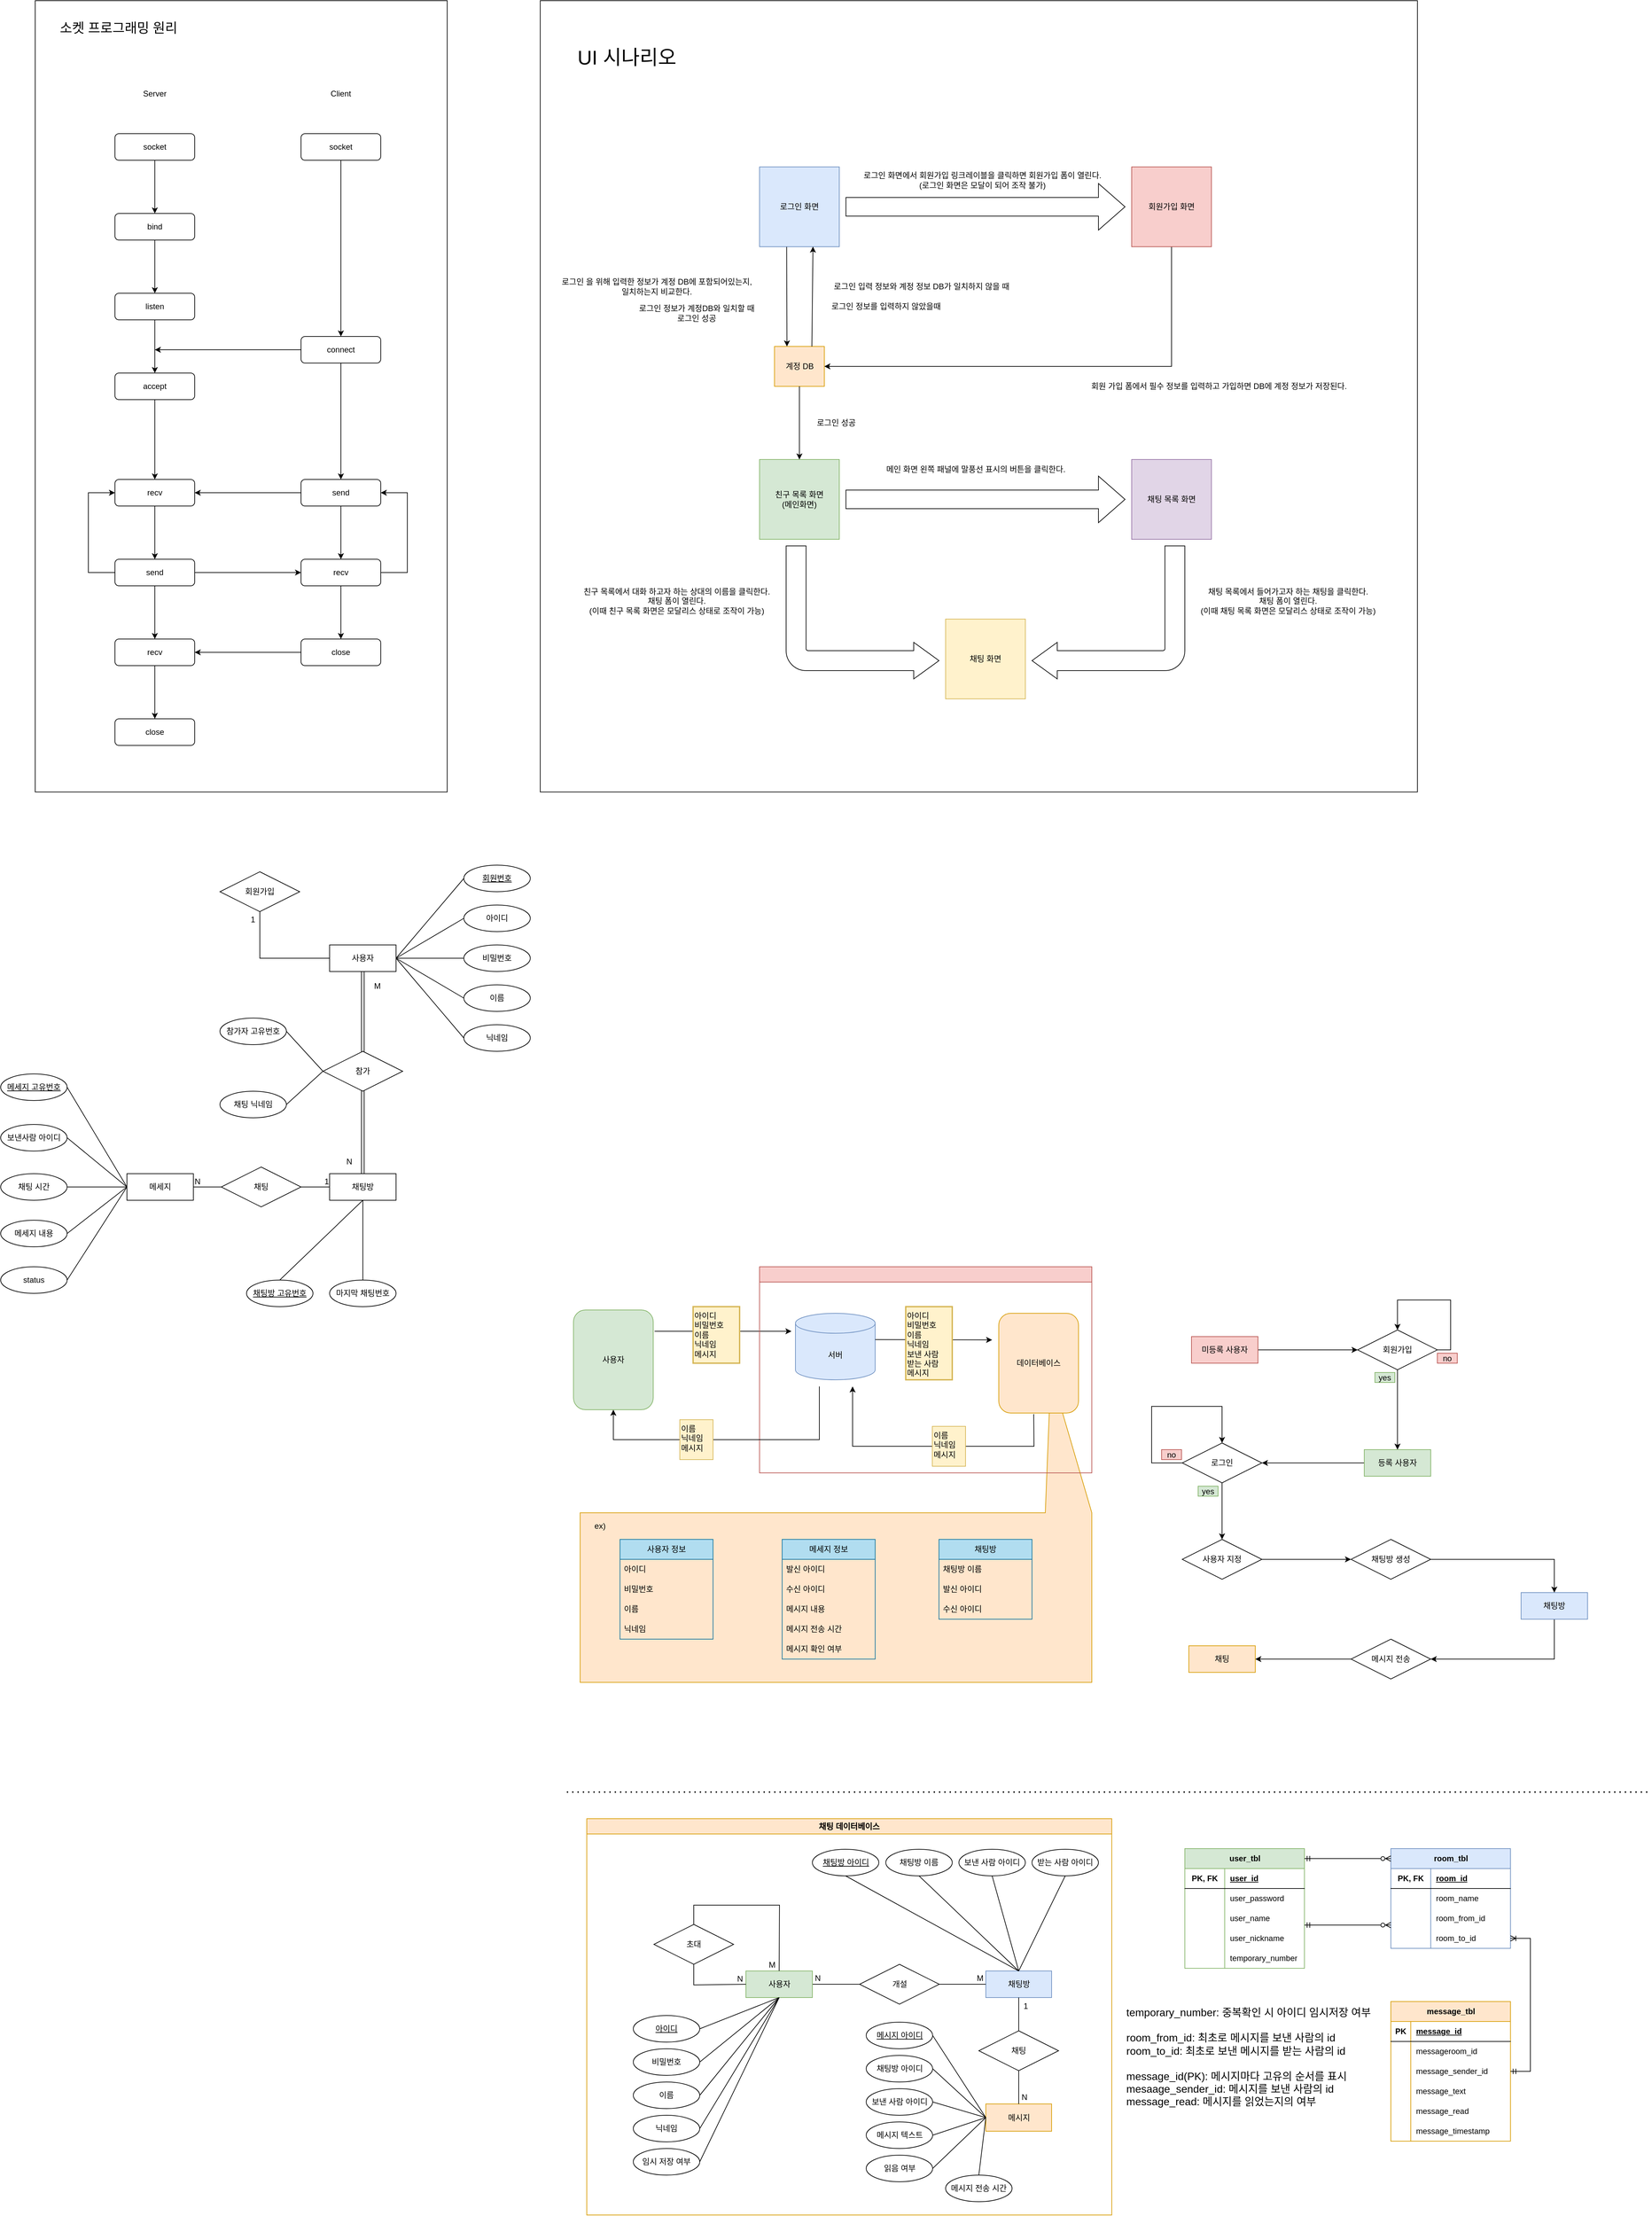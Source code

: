 <mxfile version="24.7.7">
  <diagram name="페이지-1" id="poXZOrEk5csM0l9jy76r">
    <mxGraphModel dx="2629" dy="949" grid="1" gridSize="10" guides="1" tooltips="1" connect="1" arrows="1" fold="1" page="1" pageScale="1" pageWidth="827" pageHeight="1169" math="0" shadow="0">
      <root>
        <mxCell id="0" />
        <mxCell id="1" parent="0" />
        <mxCell id="1jYyJ4gH8PCIncq68m16-2" value="" style="rounded=0;whiteSpace=wrap;html=1;" parent="1" vertex="1">
          <mxGeometry x="-760" y="80" width="620" height="1190" as="geometry" />
        </mxCell>
        <mxCell id="1jYyJ4gH8PCIncq68m16-3" value="Server" style="text;html=1;align=center;verticalAlign=middle;whiteSpace=wrap;rounded=0;" parent="1" vertex="1">
          <mxGeometry x="-640" y="200" width="120" height="40" as="geometry" />
        </mxCell>
        <mxCell id="1jYyJ4gH8PCIncq68m16-4" value="Client" style="text;html=1;align=center;verticalAlign=middle;whiteSpace=wrap;rounded=0;" parent="1" vertex="1">
          <mxGeometry x="-360" y="200" width="120" height="40" as="geometry" />
        </mxCell>
        <mxCell id="1jYyJ4gH8PCIncq68m16-5" style="edgeStyle=orthogonalEdgeStyle;rounded=0;orthogonalLoop=1;jettySize=auto;html=1;exitX=0.5;exitY=1;exitDx=0;exitDy=0;entryX=0.5;entryY=0;entryDx=0;entryDy=0;" parent="1" source="1jYyJ4gH8PCIncq68m16-6" target="1jYyJ4gH8PCIncq68m16-8" edge="1">
          <mxGeometry relative="1" as="geometry" />
        </mxCell>
        <mxCell id="1jYyJ4gH8PCIncq68m16-6" value="socket" style="rounded=1;whiteSpace=wrap;html=1;" parent="1" vertex="1">
          <mxGeometry x="-640" y="280" width="120" height="40" as="geometry" />
        </mxCell>
        <mxCell id="1jYyJ4gH8PCIncq68m16-7" style="edgeStyle=orthogonalEdgeStyle;rounded=0;orthogonalLoop=1;jettySize=auto;html=1;exitX=0.5;exitY=1;exitDx=0;exitDy=0;entryX=0.5;entryY=0;entryDx=0;entryDy=0;" parent="1" source="1jYyJ4gH8PCIncq68m16-8" target="1jYyJ4gH8PCIncq68m16-10" edge="1">
          <mxGeometry relative="1" as="geometry" />
        </mxCell>
        <mxCell id="1jYyJ4gH8PCIncq68m16-8" value="bind" style="rounded=1;whiteSpace=wrap;html=1;" parent="1" vertex="1">
          <mxGeometry x="-640" y="400" width="120" height="40" as="geometry" />
        </mxCell>
        <mxCell id="1jYyJ4gH8PCIncq68m16-9" style="edgeStyle=orthogonalEdgeStyle;rounded=0;orthogonalLoop=1;jettySize=auto;html=1;exitX=0.5;exitY=1;exitDx=0;exitDy=0;entryX=0.5;entryY=0;entryDx=0;entryDy=0;" parent="1" source="1jYyJ4gH8PCIncq68m16-10" target="1jYyJ4gH8PCIncq68m16-13" edge="1">
          <mxGeometry relative="1" as="geometry" />
        </mxCell>
        <mxCell id="1jYyJ4gH8PCIncq68m16-10" value="listen" style="rounded=1;whiteSpace=wrap;html=1;" parent="1" vertex="1">
          <mxGeometry x="-640" y="520" width="120" height="40" as="geometry" />
        </mxCell>
        <mxCell id="1jYyJ4gH8PCIncq68m16-12" style="edgeStyle=orthogonalEdgeStyle;rounded=0;orthogonalLoop=1;jettySize=auto;html=1;exitX=0.5;exitY=1;exitDx=0;exitDy=0;entryX=0.5;entryY=0;entryDx=0;entryDy=0;" parent="1" source="1jYyJ4gH8PCIncq68m16-13" target="1jYyJ4gH8PCIncq68m16-23" edge="1">
          <mxGeometry relative="1" as="geometry">
            <mxPoint x="-580" y="920" as="targetPoint" />
          </mxGeometry>
        </mxCell>
        <mxCell id="1jYyJ4gH8PCIncq68m16-13" value="accept" style="rounded=1;whiteSpace=wrap;html=1;" parent="1" vertex="1">
          <mxGeometry x="-640" y="640" width="120" height="40" as="geometry" />
        </mxCell>
        <mxCell id="1jYyJ4gH8PCIncq68m16-14" style="edgeStyle=orthogonalEdgeStyle;rounded=0;orthogonalLoop=1;jettySize=auto;html=1;exitX=0.5;exitY=1;exitDx=0;exitDy=0;entryX=0.5;entryY=0;entryDx=0;entryDy=0;" parent="1" source="1jYyJ4gH8PCIncq68m16-16" target="1jYyJ4gH8PCIncq68m16-21" edge="1">
          <mxGeometry relative="1" as="geometry" />
        </mxCell>
        <mxCell id="ulEuAWmSbVbTFczbR0be-1" style="edgeStyle=orthogonalEdgeStyle;rounded=0;orthogonalLoop=1;jettySize=auto;html=1;exitX=0;exitY=0.5;exitDx=0;exitDy=0;" edge="1" parent="1" source="1jYyJ4gH8PCIncq68m16-16">
          <mxGeometry relative="1" as="geometry">
            <mxPoint x="-580" y="605" as="targetPoint" />
          </mxGeometry>
        </mxCell>
        <mxCell id="1jYyJ4gH8PCIncq68m16-16" value="connect" style="rounded=1;whiteSpace=wrap;html=1;" parent="1" vertex="1">
          <mxGeometry x="-360" y="585" width="120" height="40" as="geometry" />
        </mxCell>
        <mxCell id="1jYyJ4gH8PCIncq68m16-17" style="edgeStyle=orthogonalEdgeStyle;rounded=0;orthogonalLoop=1;jettySize=auto;html=1;exitX=0.5;exitY=1;exitDx=0;exitDy=0;entryX=0.5;entryY=0;entryDx=0;entryDy=0;" parent="1" source="1jYyJ4gH8PCIncq68m16-18" target="1jYyJ4gH8PCIncq68m16-16" edge="1">
          <mxGeometry relative="1" as="geometry" />
        </mxCell>
        <mxCell id="1jYyJ4gH8PCIncq68m16-18" value="socket" style="rounded=1;whiteSpace=wrap;html=1;" parent="1" vertex="1">
          <mxGeometry x="-360" y="280" width="120" height="40" as="geometry" />
        </mxCell>
        <mxCell id="1jYyJ4gH8PCIncq68m16-19" style="edgeStyle=orthogonalEdgeStyle;rounded=0;orthogonalLoop=1;jettySize=auto;html=1;exitX=0.5;exitY=1;exitDx=0;exitDy=0;entryX=0.5;entryY=0;entryDx=0;entryDy=0;" parent="1" source="1jYyJ4gH8PCIncq68m16-21" target="1jYyJ4gH8PCIncq68m16-28" edge="1">
          <mxGeometry relative="1" as="geometry" />
        </mxCell>
        <mxCell id="1jYyJ4gH8PCIncq68m16-20" style="edgeStyle=orthogonalEdgeStyle;rounded=0;orthogonalLoop=1;jettySize=auto;html=1;exitX=0;exitY=0.5;exitDx=0;exitDy=0;entryX=1;entryY=0.5;entryDx=0;entryDy=0;" parent="1" source="1jYyJ4gH8PCIncq68m16-21" target="1jYyJ4gH8PCIncq68m16-23" edge="1">
          <mxGeometry relative="1" as="geometry" />
        </mxCell>
        <mxCell id="1jYyJ4gH8PCIncq68m16-21" value="send" style="rounded=1;whiteSpace=wrap;html=1;" parent="1" vertex="1">
          <mxGeometry x="-360" y="800" width="120" height="40" as="geometry" />
        </mxCell>
        <mxCell id="1jYyJ4gH8PCIncq68m16-22" style="edgeStyle=orthogonalEdgeStyle;rounded=0;orthogonalLoop=1;jettySize=auto;html=1;exitX=0.5;exitY=1;exitDx=0;exitDy=0;entryX=0.5;entryY=0;entryDx=0;entryDy=0;" parent="1" source="1jYyJ4gH8PCIncq68m16-23" target="1jYyJ4gH8PCIncq68m16-32" edge="1">
          <mxGeometry relative="1" as="geometry" />
        </mxCell>
        <mxCell id="1jYyJ4gH8PCIncq68m16-23" value="recv" style="rounded=1;whiteSpace=wrap;html=1;" parent="1" vertex="1">
          <mxGeometry x="-640" y="800" width="120" height="40" as="geometry" />
        </mxCell>
        <mxCell id="1jYyJ4gH8PCIncq68m16-24" style="edgeStyle=orthogonalEdgeStyle;rounded=0;orthogonalLoop=1;jettySize=auto;html=1;exitX=0.5;exitY=1;exitDx=0;exitDy=0;entryX=0.5;entryY=0;entryDx=0;entryDy=0;" parent="1" source="1jYyJ4gH8PCIncq68m16-25" target="1jYyJ4gH8PCIncq68m16-33" edge="1">
          <mxGeometry relative="1" as="geometry" />
        </mxCell>
        <mxCell id="1jYyJ4gH8PCIncq68m16-25" value="recv" style="rounded=1;whiteSpace=wrap;html=1;" parent="1" vertex="1">
          <mxGeometry x="-640" y="1040" width="120" height="40" as="geometry" />
        </mxCell>
        <mxCell id="1jYyJ4gH8PCIncq68m16-26" style="edgeStyle=orthogonalEdgeStyle;rounded=0;orthogonalLoop=1;jettySize=auto;html=1;exitX=0.5;exitY=1;exitDx=0;exitDy=0;entryX=0.5;entryY=0;entryDx=0;entryDy=0;" parent="1" source="1jYyJ4gH8PCIncq68m16-28" target="1jYyJ4gH8PCIncq68m16-35" edge="1">
          <mxGeometry relative="1" as="geometry" />
        </mxCell>
        <mxCell id="1jYyJ4gH8PCIncq68m16-27" style="edgeStyle=orthogonalEdgeStyle;rounded=0;orthogonalLoop=1;jettySize=auto;html=1;exitX=1;exitY=0.5;exitDx=0;exitDy=0;entryX=1;entryY=0.5;entryDx=0;entryDy=0;" parent="1" source="1jYyJ4gH8PCIncq68m16-28" target="1jYyJ4gH8PCIncq68m16-21" edge="1">
          <mxGeometry relative="1" as="geometry">
            <Array as="points">
              <mxPoint x="-200" y="940" />
              <mxPoint x="-200" y="820" />
            </Array>
          </mxGeometry>
        </mxCell>
        <mxCell id="1jYyJ4gH8PCIncq68m16-28" value="recv" style="rounded=1;whiteSpace=wrap;html=1;" parent="1" vertex="1">
          <mxGeometry x="-360" y="920" width="120" height="40" as="geometry" />
        </mxCell>
        <mxCell id="1jYyJ4gH8PCIncq68m16-29" style="edgeStyle=orthogonalEdgeStyle;rounded=0;orthogonalLoop=1;jettySize=auto;html=1;exitX=0.5;exitY=1;exitDx=0;exitDy=0;entryX=0.5;entryY=0;entryDx=0;entryDy=0;" parent="1" source="1jYyJ4gH8PCIncq68m16-32" target="1jYyJ4gH8PCIncq68m16-25" edge="1">
          <mxGeometry relative="1" as="geometry" />
        </mxCell>
        <mxCell id="1jYyJ4gH8PCIncq68m16-30" style="edgeStyle=orthogonalEdgeStyle;rounded=0;orthogonalLoop=1;jettySize=auto;html=1;exitX=1;exitY=0.5;exitDx=0;exitDy=0;entryX=0;entryY=0.5;entryDx=0;entryDy=0;" parent="1" source="1jYyJ4gH8PCIncq68m16-32" target="1jYyJ4gH8PCIncq68m16-28" edge="1">
          <mxGeometry relative="1" as="geometry" />
        </mxCell>
        <mxCell id="1jYyJ4gH8PCIncq68m16-31" style="edgeStyle=orthogonalEdgeStyle;rounded=0;orthogonalLoop=1;jettySize=auto;html=1;exitX=0;exitY=0.5;exitDx=0;exitDy=0;entryX=0;entryY=0.5;entryDx=0;entryDy=0;" parent="1" source="1jYyJ4gH8PCIncq68m16-32" target="1jYyJ4gH8PCIncq68m16-23" edge="1">
          <mxGeometry relative="1" as="geometry">
            <Array as="points">
              <mxPoint x="-680" y="940" />
              <mxPoint x="-680" y="820" />
            </Array>
          </mxGeometry>
        </mxCell>
        <mxCell id="1jYyJ4gH8PCIncq68m16-32" value="send" style="rounded=1;whiteSpace=wrap;html=1;" parent="1" vertex="1">
          <mxGeometry x="-640" y="920" width="120" height="40" as="geometry" />
        </mxCell>
        <mxCell id="1jYyJ4gH8PCIncq68m16-33" value="close" style="rounded=1;whiteSpace=wrap;html=1;" parent="1" vertex="1">
          <mxGeometry x="-640" y="1160" width="120" height="40" as="geometry" />
        </mxCell>
        <mxCell id="1jYyJ4gH8PCIncq68m16-34" style="edgeStyle=orthogonalEdgeStyle;rounded=0;orthogonalLoop=1;jettySize=auto;html=1;exitX=0;exitY=0.5;exitDx=0;exitDy=0;entryX=1;entryY=0.5;entryDx=0;entryDy=0;" parent="1" source="1jYyJ4gH8PCIncq68m16-35" target="1jYyJ4gH8PCIncq68m16-25" edge="1">
          <mxGeometry relative="1" as="geometry" />
        </mxCell>
        <mxCell id="1jYyJ4gH8PCIncq68m16-35" value="close" style="rounded=1;whiteSpace=wrap;html=1;" parent="1" vertex="1">
          <mxGeometry x="-360" y="1040" width="120" height="40" as="geometry" />
        </mxCell>
        <mxCell id="1jYyJ4gH8PCIncq68m16-36" value="소켓 프로그래밍 원리" style="text;html=1;align=center;verticalAlign=middle;resizable=0;points=[];autosize=1;strokeColor=none;fillColor=none;fontSize=20;" parent="1" vertex="1">
          <mxGeometry x="-740" y="100" width="210" height="40" as="geometry" />
        </mxCell>
        <mxCell id="1jYyJ4gH8PCIncq68m16-37" value="" style="rounded=0;whiteSpace=wrap;html=1;" parent="1" vertex="1">
          <mxGeometry y="80" width="1320" height="1190" as="geometry" />
        </mxCell>
        <mxCell id="1jYyJ4gH8PCIncq68m16-38" value="로그인 화면" style="rounded=0;whiteSpace=wrap;html=1;fillColor=#dae8fc;strokeColor=#6c8ebf;" parent="1" vertex="1">
          <mxGeometry x="330" y="330" width="120" height="120" as="geometry" />
        </mxCell>
        <mxCell id="1jYyJ4gH8PCIncq68m16-39" style="edgeStyle=orthogonalEdgeStyle;rounded=0;orthogonalLoop=1;jettySize=auto;html=1;exitX=0.5;exitY=1;exitDx=0;exitDy=0;entryX=1;entryY=0.5;entryDx=0;entryDy=0;" parent="1" source="1jYyJ4gH8PCIncq68m16-40" target="1jYyJ4gH8PCIncq68m16-41" edge="1">
          <mxGeometry relative="1" as="geometry" />
        </mxCell>
        <mxCell id="1jYyJ4gH8PCIncq68m16-40" value="회원가입 화면" style="rounded=0;whiteSpace=wrap;html=1;fillColor=#f8cecc;strokeColor=#b85450;" parent="1" vertex="1">
          <mxGeometry x="890" y="330" width="120" height="120" as="geometry" />
        </mxCell>
        <mxCell id="1jYyJ4gH8PCIncq68m16-41" value="계정 DB" style="rounded=0;whiteSpace=wrap;html=1;fillColor=#ffe6cc;strokeColor=#d79b00;" parent="1" vertex="1">
          <mxGeometry x="352.5" y="600" width="75" height="60" as="geometry" />
        </mxCell>
        <mxCell id="1jYyJ4gH8PCIncq68m16-42" value="" style="html=1;shadow=0;dashed=0;align=center;verticalAlign=middle;shape=mxgraph.arrows2.arrow;dy=0.6;dx=40;notch=0;" parent="1" vertex="1">
          <mxGeometry x="460" y="355" width="420" height="70" as="geometry" />
        </mxCell>
        <mxCell id="1jYyJ4gH8PCIncq68m16-43" value="회원 가입 폼에서 필수 정보를 입력하고 가입하면 DB에 계정 정보가 저장된다." style="text;html=1;align=center;verticalAlign=middle;resizable=0;points=[];autosize=1;strokeColor=none;fillColor=none;" parent="1" vertex="1">
          <mxGeometry x="801" y="645" width="440" height="30" as="geometry" />
        </mxCell>
        <mxCell id="1jYyJ4gH8PCIncq68m16-44" value="채팅 목록 화면" style="rounded=0;whiteSpace=wrap;html=1;fillColor=#e1d5e7;strokeColor=#9673a6;" parent="1" vertex="1">
          <mxGeometry x="890" y="770" width="120" height="120" as="geometry" />
        </mxCell>
        <mxCell id="1jYyJ4gH8PCIncq68m16-45" value="&lt;div&gt;친구 목록 화면&lt;/div&gt;&lt;div&gt;&lt;div&gt;(메인화면)&lt;/div&gt;&lt;/div&gt;" style="rounded=0;whiteSpace=wrap;html=1;fillColor=#d5e8d4;strokeColor=#82b366;" parent="1" vertex="1">
          <mxGeometry x="330" y="770" width="120" height="120" as="geometry" />
        </mxCell>
        <mxCell id="1jYyJ4gH8PCIncq68m16-46" value="" style="endArrow=classic;html=1;rounded=0;entryX=0.25;entryY=0;entryDx=0;entryDy=0;exitX=0.34;exitY=1.003;exitDx=0;exitDy=0;exitPerimeter=0;" parent="1" source="1jYyJ4gH8PCIncq68m16-38" target="1jYyJ4gH8PCIncq68m16-41" edge="1">
          <mxGeometry width="50" height="50" relative="1" as="geometry">
            <mxPoint x="340" y="490" as="sourcePoint" />
            <mxPoint x="360" y="590.0" as="targetPoint" />
            <Array as="points" />
          </mxGeometry>
        </mxCell>
        <mxCell id="1jYyJ4gH8PCIncq68m16-47" value="" style="endArrow=classic;html=1;rounded=0;exitX=0.75;exitY=0;exitDx=0;exitDy=0;entryX=0.67;entryY=0.999;entryDx=0;entryDy=0;entryPerimeter=0;" parent="1" source="1jYyJ4gH8PCIncq68m16-41" target="1jYyJ4gH8PCIncq68m16-38" edge="1">
          <mxGeometry width="50" height="50" relative="1" as="geometry">
            <mxPoint x="420" y="590.0" as="sourcePoint" />
            <mxPoint x="420" y="500" as="targetPoint" />
            <Array as="points" />
          </mxGeometry>
        </mxCell>
        <mxCell id="1jYyJ4gH8PCIncq68m16-48" value="로그인 입력 정보와 계정 정보 DB가 일치하지 않을 때&lt;span style=&quot;background-color: initial;&quot;&gt;&amp;nbsp;&lt;/span&gt;" style="text;html=1;align=center;verticalAlign=middle;resizable=0;points=[];autosize=1;strokeColor=none;fillColor=none;" parent="1" vertex="1">
          <mxGeometry x="420" y="495" width="310" height="30" as="geometry" />
        </mxCell>
        <mxCell id="1jYyJ4gH8PCIncq68m16-49" value="로그인 정보를 입력하지 않았을때" style="text;html=1;align=center;verticalAlign=middle;resizable=0;points=[];autosize=1;strokeColor=none;fillColor=none;" parent="1" vertex="1">
          <mxGeometry x="420" y="525" width="200" height="30" as="geometry" />
        </mxCell>
        <mxCell id="1jYyJ4gH8PCIncq68m16-50" value="로그인 정보가 계정DB와 일치할 때&lt;div&gt;로그인 성공&lt;/div&gt;" style="text;html=1;align=center;verticalAlign=middle;resizable=0;points=[];autosize=1;strokeColor=none;fillColor=none;" parent="1" vertex="1">
          <mxGeometry x="130" y="530" width="210" height="40" as="geometry" />
        </mxCell>
        <mxCell id="1jYyJ4gH8PCIncq68m16-51" value="" style="html=1;shadow=0;dashed=0;align=center;verticalAlign=middle;shape=mxgraph.arrows2.arrow;dy=0.6;dx=40;notch=0;" parent="1" vertex="1">
          <mxGeometry x="460" y="795" width="420" height="70" as="geometry" />
        </mxCell>
        <mxCell id="1jYyJ4gH8PCIncq68m16-52" value="채팅 화면" style="rounded=0;whiteSpace=wrap;html=1;fillColor=#fff2cc;strokeColor=#d6b656;" parent="1" vertex="1">
          <mxGeometry x="610" y="1010" width="120" height="120" as="geometry" />
        </mxCell>
        <mxCell id="1jYyJ4gH8PCIncq68m16-53" value="" style="html=1;shadow=0;dashed=0;align=right;verticalAlign=middle;shape=mxgraph.arrows2.bendArrow;dy=15;dx=38;notch=0;arrowHead=55;rounded=1;flipV=1;flipH=1;" parent="1" vertex="1">
          <mxGeometry x="740" y="900" width="230" height="200" as="geometry" />
        </mxCell>
        <mxCell id="1jYyJ4gH8PCIncq68m16-54" value="" style="html=1;shadow=0;dashed=0;align=center;verticalAlign=middle;shape=mxgraph.arrows2.bendArrow;dy=15;dx=38;notch=0;arrowHead=55;rounded=1;flipH=0;flipV=1;" parent="1" vertex="1">
          <mxGeometry x="370" y="900" width="230" height="200" as="geometry" />
        </mxCell>
        <mxCell id="1jYyJ4gH8PCIncq68m16-55" value="친구 목록에서 대화 하고자 하는 상대의 이름을 클릭한다.&lt;div&gt;채팅 폼이 열린다.&lt;/div&gt;&lt;div&gt;(이때 친구 목록 화면은 모달리스 상태로 조작이 가능)&lt;/div&gt;" style="text;html=1;align=center;verticalAlign=middle;resizable=0;points=[];autosize=1;strokeColor=none;fillColor=none;" parent="1" vertex="1">
          <mxGeometry x="40" y="953" width="330" height="60" as="geometry" />
        </mxCell>
        <mxCell id="1jYyJ4gH8PCIncq68m16-56" value="채팅 목록에서 들어가고자 하는 채팅을 클릭한다.&lt;div&gt;채팅 폼이 열린다.&lt;/div&gt;&lt;div&gt;(이때 채팅 목록 화면은 모달리스 상태로 조작이 가능)&lt;/div&gt;" style="text;html=1;align=center;verticalAlign=middle;resizable=0;points=[];autosize=1;strokeColor=none;fillColor=none;" parent="1" vertex="1">
          <mxGeometry x="970" y="953" width="310" height="60" as="geometry" />
        </mxCell>
        <mxCell id="1jYyJ4gH8PCIncq68m16-57" value="로그인 화면에서 회원가입 링크레이블을 클릭하면 회원가입 폼이 열린다.&lt;br&gt;(로그인 화면은 모달이 되어 조작 불가)" style="text;html=1;align=center;verticalAlign=middle;resizable=0;points=[];autosize=1;strokeColor=none;fillColor=none;" parent="1" vertex="1">
          <mxGeometry x="460" y="330" width="410" height="40" as="geometry" />
        </mxCell>
        <mxCell id="1jYyJ4gH8PCIncq68m16-58" value="메인 화면 왼쪽 패널에 말풍선 표시의 버튼을 클릭한다." style="text;html=1;align=center;verticalAlign=middle;resizable=0;points=[];autosize=1;strokeColor=none;fillColor=none;" parent="1" vertex="1">
          <mxGeometry x="500" y="770" width="310" height="30" as="geometry" />
        </mxCell>
        <mxCell id="1jYyJ4gH8PCIncq68m16-59" value="로그인 을 위해 입력한 정보가 계정 DB에 포함되어있는지,&lt;br&gt;일치하는지 비교한다." style="text;html=1;align=center;verticalAlign=middle;resizable=0;points=[];autosize=1;strokeColor=none;fillColor=none;" parent="1" vertex="1">
          <mxGeometry x="10" y="490" width="330" height="40" as="geometry" />
        </mxCell>
        <mxCell id="1jYyJ4gH8PCIncq68m16-60" value="" style="endArrow=classic;html=1;rounded=0;exitX=0.5;exitY=1;exitDx=0;exitDy=0;entryX=0.5;entryY=0;entryDx=0;entryDy=0;" parent="1" source="1jYyJ4gH8PCIncq68m16-41" target="1jYyJ4gH8PCIncq68m16-45" edge="1">
          <mxGeometry width="50" height="50" relative="1" as="geometry">
            <mxPoint x="430" y="660" as="sourcePoint" />
            <mxPoint x="480" y="610" as="targetPoint" />
          </mxGeometry>
        </mxCell>
        <mxCell id="1jYyJ4gH8PCIncq68m16-61" value="로그인 성공" style="text;html=1;align=center;verticalAlign=middle;resizable=0;points=[];autosize=1;strokeColor=none;fillColor=none;" parent="1" vertex="1">
          <mxGeometry x="400" y="700" width="90" height="30" as="geometry" />
        </mxCell>
        <mxCell id="1jYyJ4gH8PCIncq68m16-62" value="UI 시나리오" style="text;html=1;align=center;verticalAlign=middle;resizable=0;points=[];autosize=1;strokeColor=none;fillColor=none;fontSize=30;" parent="1" vertex="1">
          <mxGeometry x="40" y="140" width="180" height="50" as="geometry" />
        </mxCell>
        <mxCell id="1jYyJ4gH8PCIncq68m16-63" value="사용자" style="whiteSpace=wrap;html=1;align=center;" parent="1" vertex="1">
          <mxGeometry x="-317" y="1500" width="100" height="40" as="geometry" />
        </mxCell>
        <mxCell id="1jYyJ4gH8PCIncq68m16-64" value="회원가입" style="shape=rhombus;perimeter=rhombusPerimeter;whiteSpace=wrap;html=1;align=center;" parent="1" vertex="1">
          <mxGeometry x="-482" y="1390" width="120" height="60" as="geometry" />
        </mxCell>
        <mxCell id="1jYyJ4gH8PCIncq68m16-65" value="회원번호" style="ellipse;whiteSpace=wrap;html=1;align=center;fontStyle=4;" parent="1" vertex="1">
          <mxGeometry x="-115" y="1380" width="100" height="40" as="geometry" />
        </mxCell>
        <mxCell id="1jYyJ4gH8PCIncq68m16-66" value="아이디" style="ellipse;whiteSpace=wrap;html=1;align=center;" parent="1" vertex="1">
          <mxGeometry x="-115" y="1440" width="100" height="40" as="geometry" />
        </mxCell>
        <mxCell id="1jYyJ4gH8PCIncq68m16-67" value="비밀번호" style="ellipse;whiteSpace=wrap;html=1;align=center;" parent="1" vertex="1">
          <mxGeometry x="-115" y="1500" width="100" height="40" as="geometry" />
        </mxCell>
        <mxCell id="1jYyJ4gH8PCIncq68m16-68" value="이름" style="ellipse;whiteSpace=wrap;html=1;align=center;" parent="1" vertex="1">
          <mxGeometry x="-115" y="1560" width="100" height="40" as="geometry" />
        </mxCell>
        <mxCell id="1jYyJ4gH8PCIncq68m16-69" value="닉네임" style="ellipse;whiteSpace=wrap;html=1;align=center;" parent="1" vertex="1">
          <mxGeometry x="-115" y="1620" width="100" height="40" as="geometry" />
        </mxCell>
        <mxCell id="1jYyJ4gH8PCIncq68m16-70" value="" style="endArrow=none;html=1;rounded=0;exitX=1;exitY=0.5;exitDx=0;exitDy=0;entryX=0;entryY=0.5;entryDx=0;entryDy=0;" parent="1" source="1jYyJ4gH8PCIncq68m16-63" target="1jYyJ4gH8PCIncq68m16-65" edge="1">
          <mxGeometry relative="1" as="geometry">
            <mxPoint x="-347" y="1650" as="sourcePoint" />
            <mxPoint x="-187" y="1650" as="targetPoint" />
          </mxGeometry>
        </mxCell>
        <mxCell id="1jYyJ4gH8PCIncq68m16-71" value="" style="endArrow=none;html=1;rounded=0;exitX=1;exitY=0.5;exitDx=0;exitDy=0;entryX=0;entryY=0.5;entryDx=0;entryDy=0;" parent="1" source="1jYyJ4gH8PCIncq68m16-63" target="1jYyJ4gH8PCIncq68m16-66" edge="1">
          <mxGeometry relative="1" as="geometry">
            <mxPoint x="-222" y="1610" as="sourcePoint" />
            <mxPoint x="-62" y="1610" as="targetPoint" />
          </mxGeometry>
        </mxCell>
        <mxCell id="1jYyJ4gH8PCIncq68m16-72" value="" style="endArrow=none;html=1;rounded=0;exitX=1;exitY=0.5;exitDx=0;exitDy=0;entryX=0;entryY=0.5;entryDx=0;entryDy=0;" parent="1" source="1jYyJ4gH8PCIncq68m16-63" target="1jYyJ4gH8PCIncq68m16-67" edge="1">
          <mxGeometry relative="1" as="geometry">
            <mxPoint x="-222" y="1610" as="sourcePoint" />
            <mxPoint x="-62" y="1610" as="targetPoint" />
          </mxGeometry>
        </mxCell>
        <mxCell id="1jYyJ4gH8PCIncq68m16-73" value="" style="endArrow=none;html=1;rounded=0;entryX=0;entryY=0.5;entryDx=0;entryDy=0;exitX=1;exitY=0.5;exitDx=0;exitDy=0;" parent="1" source="1jYyJ4gH8PCIncq68m16-63" target="1jYyJ4gH8PCIncq68m16-68" edge="1">
          <mxGeometry relative="1" as="geometry">
            <mxPoint x="-222" y="1610" as="sourcePoint" />
            <mxPoint x="-62" y="1610" as="targetPoint" />
          </mxGeometry>
        </mxCell>
        <mxCell id="1jYyJ4gH8PCIncq68m16-74" value="" style="endArrow=none;html=1;rounded=0;entryX=0;entryY=0.5;entryDx=0;entryDy=0;exitX=1;exitY=0.5;exitDx=0;exitDy=0;" parent="1" source="1jYyJ4gH8PCIncq68m16-63" target="1jYyJ4gH8PCIncq68m16-69" edge="1">
          <mxGeometry relative="1" as="geometry">
            <mxPoint x="-222" y="1610" as="sourcePoint" />
            <mxPoint x="-62" y="1610" as="targetPoint" />
          </mxGeometry>
        </mxCell>
        <mxCell id="1jYyJ4gH8PCIncq68m16-75" value="채팅방" style="whiteSpace=wrap;html=1;align=center;" parent="1" vertex="1">
          <mxGeometry x="-317" y="1844" width="100" height="40" as="geometry" />
        </mxCell>
        <mxCell id="1jYyJ4gH8PCIncq68m16-76" value="" style="shape=link;html=1;rounded=0;exitX=0.5;exitY=1;exitDx=0;exitDy=0;entryX=0.5;entryY=0;entryDx=0;entryDy=0;" parent="1" target="1jYyJ4gH8PCIncq68m16-75" edge="1">
          <mxGeometry relative="1" as="geometry">
            <mxPoint x="-267" y="1660" as="sourcePoint" />
            <mxPoint x="-62" y="1594" as="targetPoint" />
          </mxGeometry>
        </mxCell>
        <mxCell id="1jYyJ4gH8PCIncq68m16-77" value="N" style="resizable=0;html=1;whiteSpace=wrap;align=right;verticalAlign=bottom;" parent="1jYyJ4gH8PCIncq68m16-76" connectable="0" vertex="1">
          <mxGeometry x="1" relative="1" as="geometry">
            <mxPoint x="-15" y="-10" as="offset" />
          </mxGeometry>
        </mxCell>
        <mxCell id="1jYyJ4gH8PCIncq68m16-78" value="메세지" style="whiteSpace=wrap;html=1;align=center;" parent="1" vertex="1">
          <mxGeometry x="-622" y="1844" width="100" height="40" as="geometry" />
        </mxCell>
        <mxCell id="1jYyJ4gH8PCIncq68m16-79" value="메세지 내용" style="ellipse;whiteSpace=wrap;html=1;align=center;" parent="1" vertex="1">
          <mxGeometry x="-812" y="1914" width="100" height="40" as="geometry" />
        </mxCell>
        <mxCell id="1jYyJ4gH8PCIncq68m16-80" value="채팅 시간" style="ellipse;whiteSpace=wrap;html=1;align=center;" parent="1" vertex="1">
          <mxGeometry x="-812" y="1844" width="100" height="40" as="geometry" />
        </mxCell>
        <mxCell id="1jYyJ4gH8PCIncq68m16-81" value="" style="endArrow=none;html=1;rounded=0;exitX=1;exitY=0.5;exitDx=0;exitDy=0;entryX=0;entryY=0.5;entryDx=0;entryDy=0;" parent="1" source="1jYyJ4gH8PCIncq68m16-79" target="1jYyJ4gH8PCIncq68m16-78" edge="1">
          <mxGeometry relative="1" as="geometry">
            <mxPoint x="-222" y="1694" as="sourcePoint" />
            <mxPoint x="-62" y="1694" as="targetPoint" />
          </mxGeometry>
        </mxCell>
        <mxCell id="1jYyJ4gH8PCIncq68m16-82" value="" style="endArrow=none;html=1;rounded=0;exitX=1;exitY=0.5;exitDx=0;exitDy=0;entryX=0;entryY=0.5;entryDx=0;entryDy=0;" parent="1" source="1jYyJ4gH8PCIncq68m16-80" target="1jYyJ4gH8PCIncq68m16-78" edge="1">
          <mxGeometry relative="1" as="geometry">
            <mxPoint x="-222" y="1694" as="sourcePoint" />
            <mxPoint x="-62" y="1694" as="targetPoint" />
          </mxGeometry>
        </mxCell>
        <mxCell id="1jYyJ4gH8PCIncq68m16-83" value="채팅방 고유번호" style="ellipse;whiteSpace=wrap;html=1;align=center;fontStyle=4;" parent="1" vertex="1">
          <mxGeometry x="-442" y="2004" width="100" height="40" as="geometry" />
        </mxCell>
        <mxCell id="1jYyJ4gH8PCIncq68m16-84" value="" style="endArrow=none;html=1;rounded=0;exitX=0.5;exitY=0;exitDx=0;exitDy=0;entryX=0.5;entryY=1;entryDx=0;entryDy=0;" parent="1" source="1jYyJ4gH8PCIncq68m16-83" target="1jYyJ4gH8PCIncq68m16-75" edge="1">
          <mxGeometry relative="1" as="geometry">
            <mxPoint x="-222" y="1694" as="sourcePoint" />
            <mxPoint x="-62" y="1694" as="targetPoint" />
          </mxGeometry>
        </mxCell>
        <mxCell id="1jYyJ4gH8PCIncq68m16-85" value="메세지 고유번호" style="ellipse;whiteSpace=wrap;html=1;align=center;fontStyle=4;" parent="1" vertex="1">
          <mxGeometry x="-812" y="1694" width="100" height="40" as="geometry" />
        </mxCell>
        <mxCell id="1jYyJ4gH8PCIncq68m16-86" value="" style="endArrow=none;html=1;rounded=0;exitX=1;exitY=0.5;exitDx=0;exitDy=0;entryX=0;entryY=0.5;entryDx=0;entryDy=0;" parent="1" source="1jYyJ4gH8PCIncq68m16-85" target="1jYyJ4gH8PCIncq68m16-78" edge="1">
          <mxGeometry relative="1" as="geometry">
            <mxPoint x="-222" y="1694" as="sourcePoint" />
            <mxPoint x="-62" y="1694" as="targetPoint" />
          </mxGeometry>
        </mxCell>
        <mxCell id="1jYyJ4gH8PCIncq68m16-87" value="보낸사람 아이디" style="ellipse;whiteSpace=wrap;html=1;align=center;" parent="1" vertex="1">
          <mxGeometry x="-812" y="1770" width="100" height="40" as="geometry" />
        </mxCell>
        <mxCell id="1jYyJ4gH8PCIncq68m16-88" value="status" style="ellipse;whiteSpace=wrap;html=1;align=center;" parent="1" vertex="1">
          <mxGeometry x="-812" y="1984" width="100" height="40" as="geometry" />
        </mxCell>
        <mxCell id="1jYyJ4gH8PCIncq68m16-89" value="" style="endArrow=none;html=1;rounded=0;exitX=1;exitY=0.5;exitDx=0;exitDy=0;entryX=0;entryY=0.5;entryDx=0;entryDy=0;" parent="1" source="1jYyJ4gH8PCIncq68m16-87" target="1jYyJ4gH8PCIncq68m16-78" edge="1">
          <mxGeometry relative="1" as="geometry">
            <mxPoint x="-222" y="1704" as="sourcePoint" />
            <mxPoint x="-62" y="1704" as="targetPoint" />
          </mxGeometry>
        </mxCell>
        <mxCell id="1jYyJ4gH8PCIncq68m16-90" value="" style="endArrow=none;html=1;rounded=0;exitX=1;exitY=0.5;exitDx=0;exitDy=0;entryX=0;entryY=0.5;entryDx=0;entryDy=0;" parent="1" source="1jYyJ4gH8PCIncq68m16-88" target="1jYyJ4gH8PCIncq68m16-78" edge="1">
          <mxGeometry relative="1" as="geometry">
            <mxPoint x="-222" y="1704" as="sourcePoint" />
            <mxPoint x="-62" y="1704" as="targetPoint" />
          </mxGeometry>
        </mxCell>
        <mxCell id="1jYyJ4gH8PCIncq68m16-91" value="" style="shape=link;html=1;rounded=0;exitX=0.5;exitY=1;exitDx=0;exitDy=0;entryX=0.5;entryY=0;entryDx=0;entryDy=0;" parent="1" source="1jYyJ4gH8PCIncq68m16-63" target="1jYyJ4gH8PCIncq68m16-93" edge="1">
          <mxGeometry relative="1" as="geometry">
            <mxPoint x="-267" y="1490" as="sourcePoint" />
            <mxPoint x="-267" y="1910" as="targetPoint" />
          </mxGeometry>
        </mxCell>
        <mxCell id="1jYyJ4gH8PCIncq68m16-92" value="M" style="resizable=0;html=1;whiteSpace=wrap;align=left;verticalAlign=bottom;" parent="1jYyJ4gH8PCIncq68m16-91" connectable="0" vertex="1">
          <mxGeometry x="-1" relative="1" as="geometry">
            <mxPoint x="15" y="30" as="offset" />
          </mxGeometry>
        </mxCell>
        <mxCell id="1jYyJ4gH8PCIncq68m16-93" value="참가" style="shape=rhombus;perimeter=rhombusPerimeter;whiteSpace=wrap;html=1;align=center;" parent="1" vertex="1">
          <mxGeometry x="-327" y="1660" width="120" height="60" as="geometry" />
        </mxCell>
        <mxCell id="1jYyJ4gH8PCIncq68m16-94" value="" style="endArrow=none;html=1;rounded=0;exitX=0;exitY=0.5;exitDx=0;exitDy=0;entryX=0.5;entryY=1;entryDx=0;entryDy=0;" parent="1" source="1jYyJ4gH8PCIncq68m16-63" target="1jYyJ4gH8PCIncq68m16-64" edge="1">
          <mxGeometry relative="1" as="geometry">
            <mxPoint x="-222" y="1620" as="sourcePoint" />
            <mxPoint x="-62" y="1620" as="targetPoint" />
            <Array as="points">
              <mxPoint x="-422" y="1520" />
            </Array>
          </mxGeometry>
        </mxCell>
        <mxCell id="1jYyJ4gH8PCIncq68m16-95" value="1" style="resizable=0;html=1;whiteSpace=wrap;align=right;verticalAlign=bottom;" parent="1jYyJ4gH8PCIncq68m16-94" connectable="0" vertex="1">
          <mxGeometry x="1" relative="1" as="geometry">
            <mxPoint x="-6" y="20" as="offset" />
          </mxGeometry>
        </mxCell>
        <mxCell id="1jYyJ4gH8PCIncq68m16-96" value="마지막 채팅번호" style="ellipse;whiteSpace=wrap;html=1;align=center;" parent="1" vertex="1">
          <mxGeometry x="-317" y="2004" width="100" height="40" as="geometry" />
        </mxCell>
        <mxCell id="1jYyJ4gH8PCIncq68m16-97" value="" style="endArrow=none;html=1;rounded=0;exitX=1;exitY=0.5;exitDx=0;exitDy=0;entryX=0;entryY=0.5;entryDx=0;entryDy=0;" parent="1" source="1jYyJ4gH8PCIncq68m16-78" target="1jYyJ4gH8PCIncq68m16-75" edge="1">
          <mxGeometry relative="1" as="geometry">
            <mxPoint x="-222" y="1704" as="sourcePoint" />
            <mxPoint x="-62" y="1704" as="targetPoint" />
          </mxGeometry>
        </mxCell>
        <mxCell id="1jYyJ4gH8PCIncq68m16-98" value="N" style="resizable=0;html=1;whiteSpace=wrap;align=left;verticalAlign=bottom;" parent="1jYyJ4gH8PCIncq68m16-97" connectable="0" vertex="1">
          <mxGeometry x="-1" relative="1" as="geometry" />
        </mxCell>
        <mxCell id="1jYyJ4gH8PCIncq68m16-99" value="1" style="resizable=0;html=1;whiteSpace=wrap;align=right;verticalAlign=bottom;" parent="1jYyJ4gH8PCIncq68m16-97" connectable="0" vertex="1">
          <mxGeometry x="1" relative="1" as="geometry" />
        </mxCell>
        <mxCell id="1jYyJ4gH8PCIncq68m16-100" value="" style="endArrow=none;html=1;rounded=0;exitX=0.5;exitY=0;exitDx=0;exitDy=0;entryX=0.5;entryY=1;entryDx=0;entryDy=0;" parent="1" source="1jYyJ4gH8PCIncq68m16-96" target="1jYyJ4gH8PCIncq68m16-75" edge="1">
          <mxGeometry relative="1" as="geometry">
            <mxPoint x="-472" y="1800" as="sourcePoint" />
            <mxPoint x="-312" y="1800" as="targetPoint" />
          </mxGeometry>
        </mxCell>
        <mxCell id="1jYyJ4gH8PCIncq68m16-101" value="참가자 고유번호" style="ellipse;whiteSpace=wrap;html=1;align=center;" parent="1" vertex="1">
          <mxGeometry x="-482" y="1610" width="100" height="40" as="geometry" />
        </mxCell>
        <mxCell id="1jYyJ4gH8PCIncq68m16-103" value="" style="endArrow=none;html=1;rounded=0;entryX=0;entryY=0.5;entryDx=0;entryDy=0;exitX=1;exitY=0.5;exitDx=0;exitDy=0;" parent="1" source="1jYyJ4gH8PCIncq68m16-101" target="1jYyJ4gH8PCIncq68m16-93" edge="1">
          <mxGeometry relative="1" as="geometry">
            <mxPoint x="-240" y="1670" as="sourcePoint" />
            <mxPoint x="-80" y="1670" as="targetPoint" />
          </mxGeometry>
        </mxCell>
        <mxCell id="1jYyJ4gH8PCIncq68m16-104" value="채팅 닉네임" style="ellipse;whiteSpace=wrap;html=1;align=center;" parent="1" vertex="1">
          <mxGeometry x="-482" y="1720" width="100" height="40" as="geometry" />
        </mxCell>
        <mxCell id="1jYyJ4gH8PCIncq68m16-105" value="" style="endArrow=none;html=1;rounded=0;exitX=1;exitY=0.5;exitDx=0;exitDy=0;entryX=0;entryY=0.5;entryDx=0;entryDy=0;" parent="1" source="1jYyJ4gH8PCIncq68m16-104" target="1jYyJ4gH8PCIncq68m16-93" edge="1">
          <mxGeometry relative="1" as="geometry">
            <mxPoint x="-240" y="1770" as="sourcePoint" />
            <mxPoint x="-80" y="1770" as="targetPoint" />
          </mxGeometry>
        </mxCell>
        <mxCell id="V15E0ph4bHvXRaXp6dkt-110" value="서버" style="shape=cylinder3;whiteSpace=wrap;html=1;boundedLbl=1;backgroundOutline=1;size=15;fillColor=#dae8fc;strokeColor=#6c8ebf;" parent="1" vertex="1">
          <mxGeometry x="384" y="2054" width="120" height="100" as="geometry" />
        </mxCell>
        <mxCell id="V15E0ph4bHvXRaXp6dkt-111" value="" style="shape=callout;whiteSpace=wrap;html=1;perimeter=calloutPerimeter;direction=west;position2=0.08;size=210;position=0;fillColor=#ffe6cc;base=70;strokeColor=#d79b00;" parent="1" vertex="1">
          <mxGeometry x="60" y="2144" width="770" height="465" as="geometry" />
        </mxCell>
        <mxCell id="V15E0ph4bHvXRaXp6dkt-112" value="사용자" style="rounded=1;whiteSpace=wrap;html=1;fillColor=#d5e8d4;strokeColor=#82b366;" parent="1" vertex="1">
          <mxGeometry x="50" y="2049" width="120" height="150" as="geometry" />
        </mxCell>
        <mxCell id="V15E0ph4bHvXRaXp6dkt-113" value="" style="endArrow=classic;html=1;rounded=0;entryX=-0.05;entryY=0.27;entryDx=0;entryDy=0;entryPerimeter=0;exitX=1.017;exitY=0.213;exitDx=0;exitDy=0;exitPerimeter=0;" parent="1" source="V15E0ph4bHvXRaXp6dkt-112" target="V15E0ph4bHvXRaXp6dkt-110" edge="1">
          <mxGeometry width="50" height="50" relative="1" as="geometry">
            <mxPoint x="216" y="2254" as="sourcePoint" />
            <mxPoint x="410" y="2254" as="targetPoint" />
          </mxGeometry>
        </mxCell>
        <mxCell id="V15E0ph4bHvXRaXp6dkt-114" value="" style="endArrow=classic;html=1;rounded=0;exitX=1;exitY=0;exitDx=0;exitDy=32.5;exitPerimeter=0;" parent="1" edge="1">
          <mxGeometry width="50" height="50" relative="1" as="geometry">
            <mxPoint x="504" y="2093.5" as="sourcePoint" />
            <mxPoint x="680" y="2094" as="targetPoint" />
          </mxGeometry>
        </mxCell>
        <mxCell id="V15E0ph4bHvXRaXp6dkt-115" value="" style="endArrow=classic;html=1;rounded=0;exitX=0.438;exitY=1.011;exitDx=0;exitDy=0;exitPerimeter=0;" parent="1" source="V15E0ph4bHvXRaXp6dkt-118" edge="1">
          <mxGeometry width="50" height="50" relative="1" as="geometry">
            <mxPoint x="857" y="2162" as="sourcePoint" />
            <mxPoint x="470" y="2164" as="targetPoint" />
            <Array as="points">
              <mxPoint x="743" y="2254" />
              <mxPoint x="470" y="2254" />
            </Array>
          </mxGeometry>
        </mxCell>
        <mxCell id="V15E0ph4bHvXRaXp6dkt-116" value="&lt;font style=&quot;font-size: 12px;&quot;&gt;아이디&lt;/font&gt;&lt;div style=&quot;font-size: 12px;&quot;&gt;&lt;font style=&quot;font-size: 12px;&quot;&gt;비밀번호&lt;/font&gt;&lt;/div&gt;&lt;div style=&quot;font-size: 12px;&quot;&gt;&lt;font style=&quot;font-size: 12px;&quot;&gt;이름&lt;/font&gt;&lt;/div&gt;&lt;div style=&quot;font-size: 12px;&quot;&gt;&lt;font style=&quot;font-size: 12px;&quot;&gt;닉네임&lt;/font&gt;&lt;/div&gt;&lt;div style=&quot;font-size: 12px;&quot;&gt;&lt;font style=&quot;font-size: 12px;&quot;&gt;메시지&lt;/font&gt;&lt;/div&gt;" style="text;html=1;align=left;verticalAlign=top;whiteSpace=wrap;rounded=0;strokeWidth=2;fillColor=#fff2cc;strokeColor=#d6b656;fontSize=12;" parent="1" vertex="1">
          <mxGeometry x="230" y="2044" width="70" height="85" as="geometry" />
        </mxCell>
        <mxCell id="V15E0ph4bHvXRaXp6dkt-117" value="" style="swimlane;whiteSpace=wrap;html=1;fillColor=#f8cecc;strokeColor=#b85450;" parent="1" vertex="1">
          <mxGeometry x="330" y="1984" width="500" height="310" as="geometry" />
        </mxCell>
        <mxCell id="V15E0ph4bHvXRaXp6dkt-118" value="데이터베이스" style="rounded=1;whiteSpace=wrap;html=1;fillColor=#ffe6cc;strokeColor=#d79b00;" parent="V15E0ph4bHvXRaXp6dkt-117" vertex="1">
          <mxGeometry x="360" y="70" width="120" height="150" as="geometry" />
        </mxCell>
        <mxCell id="V15E0ph4bHvXRaXp6dkt-119" value="&lt;div&gt;이름&lt;/div&gt;&lt;div&gt;닉네임&lt;/div&gt;&lt;div&gt;메시지&lt;/div&gt;" style="text;html=1;align=left;verticalAlign=top;whiteSpace=wrap;rounded=0;horizontal=1;fillColor=#fff2cc;strokeColor=#d6b656;" parent="V15E0ph4bHvXRaXp6dkt-117" vertex="1">
          <mxGeometry x="260" y="240" width="50" height="60" as="geometry" />
        </mxCell>
        <mxCell id="V15E0ph4bHvXRaXp6dkt-120" value="&lt;font style=&quot;font-size: 12px;&quot;&gt;아이디&lt;/font&gt;&lt;div style=&quot;font-size: 12px;&quot;&gt;&lt;font style=&quot;font-size: 12px;&quot;&gt;비밀번호&lt;/font&gt;&lt;/div&gt;&lt;div style=&quot;font-size: 12px;&quot;&gt;&lt;font style=&quot;font-size: 12px;&quot;&gt;이름&lt;/font&gt;&lt;/div&gt;&lt;div style=&quot;font-size: 12px;&quot;&gt;&lt;font style=&quot;font-size: 12px;&quot;&gt;닉네임&lt;/font&gt;&lt;/div&gt;&lt;div style=&quot;font-size: 12px;&quot;&gt;보낸 사람&lt;/div&gt;&lt;div style=&quot;font-size: 12px;&quot;&gt;받는 사람&lt;/div&gt;&lt;div style=&quot;font-size: 12px;&quot;&gt;메시지&lt;/div&gt;" style="text;html=1;align=left;verticalAlign=top;whiteSpace=wrap;rounded=0;strokeWidth=2;fillColor=#fff2cc;strokeColor=#d6b656;fontSize=12;" parent="V15E0ph4bHvXRaXp6dkt-117" vertex="1">
          <mxGeometry x="220" y="60" width="70" height="110" as="geometry" />
        </mxCell>
        <mxCell id="V15E0ph4bHvXRaXp6dkt-121" value="" style="endArrow=classic;html=1;rounded=0;entryX=0.5;entryY=1;entryDx=0;entryDy=0;" parent="1" target="V15E0ph4bHvXRaXp6dkt-112" edge="1">
          <mxGeometry width="50" height="50" relative="1" as="geometry">
            <mxPoint x="420" y="2164" as="sourcePoint" />
            <mxPoint x="470" y="2224" as="targetPoint" />
            <Array as="points">
              <mxPoint x="420" y="2244" />
              <mxPoint x="110" y="2244" />
            </Array>
          </mxGeometry>
        </mxCell>
        <mxCell id="V15E0ph4bHvXRaXp6dkt-122" value="사용자 정보" style="swimlane;fontStyle=0;childLayout=stackLayout;horizontal=1;startSize=30;horizontalStack=0;resizeParent=1;resizeParentMax=0;resizeLast=0;collapsible=1;marginBottom=0;whiteSpace=wrap;html=1;fillColor=#b1ddf0;strokeColor=#10739e;" parent="1" vertex="1">
          <mxGeometry x="120" y="2394" width="140" height="150" as="geometry" />
        </mxCell>
        <mxCell id="V15E0ph4bHvXRaXp6dkt-123" value="아이디" style="text;strokeColor=none;fillColor=none;align=left;verticalAlign=middle;spacingLeft=4;spacingRight=4;overflow=hidden;points=[[0,0.5],[1,0.5]];portConstraint=eastwest;rotatable=0;whiteSpace=wrap;html=1;" parent="V15E0ph4bHvXRaXp6dkt-122" vertex="1">
          <mxGeometry y="30" width="140" height="30" as="geometry" />
        </mxCell>
        <mxCell id="V15E0ph4bHvXRaXp6dkt-124" value="비밀번호" style="text;strokeColor=none;fillColor=none;align=left;verticalAlign=middle;spacingLeft=4;spacingRight=4;overflow=hidden;points=[[0,0.5],[1,0.5]];portConstraint=eastwest;rotatable=0;whiteSpace=wrap;html=1;" parent="V15E0ph4bHvXRaXp6dkt-122" vertex="1">
          <mxGeometry y="60" width="140" height="30" as="geometry" />
        </mxCell>
        <mxCell id="V15E0ph4bHvXRaXp6dkt-125" value="이름" style="text;strokeColor=none;fillColor=none;align=left;verticalAlign=middle;spacingLeft=4;spacingRight=4;overflow=hidden;points=[[0,0.5],[1,0.5]];portConstraint=eastwest;rotatable=0;whiteSpace=wrap;html=1;" parent="V15E0ph4bHvXRaXp6dkt-122" vertex="1">
          <mxGeometry y="90" width="140" height="30" as="geometry" />
        </mxCell>
        <mxCell id="V15E0ph4bHvXRaXp6dkt-126" value="닉네임" style="text;strokeColor=none;fillColor=none;align=left;verticalAlign=middle;spacingLeft=4;spacingRight=4;overflow=hidden;points=[[0,0.5],[1,0.5]];portConstraint=eastwest;rotatable=0;whiteSpace=wrap;html=1;" parent="V15E0ph4bHvXRaXp6dkt-122" vertex="1">
          <mxGeometry y="120" width="140" height="30" as="geometry" />
        </mxCell>
        <mxCell id="V15E0ph4bHvXRaXp6dkt-127" value="메세지 정보" style="swimlane;fontStyle=0;childLayout=stackLayout;horizontal=1;startSize=30;horizontalStack=0;resizeParent=1;resizeParentMax=0;resizeLast=0;collapsible=1;marginBottom=0;whiteSpace=wrap;html=1;fillColor=#b1ddf0;strokeColor=#10739e;" parent="1" vertex="1">
          <mxGeometry x="364" y="2394" width="140" height="180" as="geometry" />
        </mxCell>
        <mxCell id="V15E0ph4bHvXRaXp6dkt-128" value="발신 아이디" style="text;strokeColor=none;fillColor=none;align=left;verticalAlign=middle;spacingLeft=4;spacingRight=4;overflow=hidden;points=[[0,0.5],[1,0.5]];portConstraint=eastwest;rotatable=0;whiteSpace=wrap;html=1;" parent="V15E0ph4bHvXRaXp6dkt-127" vertex="1">
          <mxGeometry y="30" width="140" height="30" as="geometry" />
        </mxCell>
        <mxCell id="V15E0ph4bHvXRaXp6dkt-129" value="수신 아이디" style="text;strokeColor=none;fillColor=none;align=left;verticalAlign=middle;spacingLeft=4;spacingRight=4;overflow=hidden;points=[[0,0.5],[1,0.5]];portConstraint=eastwest;rotatable=0;whiteSpace=wrap;html=1;" parent="V15E0ph4bHvXRaXp6dkt-127" vertex="1">
          <mxGeometry y="60" width="140" height="30" as="geometry" />
        </mxCell>
        <mxCell id="V15E0ph4bHvXRaXp6dkt-130" value="메시지 내용" style="text;strokeColor=none;fillColor=none;align=left;verticalAlign=middle;spacingLeft=4;spacingRight=4;overflow=hidden;points=[[0,0.5],[1,0.5]];portConstraint=eastwest;rotatable=0;whiteSpace=wrap;html=1;" parent="V15E0ph4bHvXRaXp6dkt-127" vertex="1">
          <mxGeometry y="90" width="140" height="30" as="geometry" />
        </mxCell>
        <mxCell id="V15E0ph4bHvXRaXp6dkt-131" value="메시지 전송 시간" style="text;strokeColor=none;fillColor=none;align=left;verticalAlign=middle;spacingLeft=4;spacingRight=4;overflow=hidden;points=[[0,0.5],[1,0.5]];portConstraint=eastwest;rotatable=0;whiteSpace=wrap;html=1;" parent="V15E0ph4bHvXRaXp6dkt-127" vertex="1">
          <mxGeometry y="120" width="140" height="30" as="geometry" />
        </mxCell>
        <mxCell id="V15E0ph4bHvXRaXp6dkt-132" value="메시지 확인 여부" style="text;strokeColor=none;fillColor=none;align=left;verticalAlign=middle;spacingLeft=4;spacingRight=4;overflow=hidden;points=[[0,0.5],[1,0.5]];portConstraint=eastwest;rotatable=0;whiteSpace=wrap;html=1;" parent="V15E0ph4bHvXRaXp6dkt-127" vertex="1">
          <mxGeometry y="150" width="140" height="30" as="geometry" />
        </mxCell>
        <mxCell id="V15E0ph4bHvXRaXp6dkt-133" value="채팅방" style="swimlane;fontStyle=0;childLayout=stackLayout;horizontal=1;startSize=30;horizontalStack=0;resizeParent=1;resizeParentMax=0;resizeLast=0;collapsible=1;marginBottom=0;whiteSpace=wrap;html=1;fillColor=#b1ddf0;strokeColor=#10739e;" parent="1" vertex="1">
          <mxGeometry x="600" y="2394" width="140" height="120" as="geometry" />
        </mxCell>
        <mxCell id="V15E0ph4bHvXRaXp6dkt-134" value="채팅방 이름" style="text;strokeColor=none;fillColor=none;align=left;verticalAlign=middle;spacingLeft=4;spacingRight=4;overflow=hidden;points=[[0,0.5],[1,0.5]];portConstraint=eastwest;rotatable=0;whiteSpace=wrap;html=1;" parent="V15E0ph4bHvXRaXp6dkt-133" vertex="1">
          <mxGeometry y="30" width="140" height="30" as="geometry" />
        </mxCell>
        <mxCell id="V15E0ph4bHvXRaXp6dkt-135" value="발신 아이디" style="text;strokeColor=none;fillColor=none;align=left;verticalAlign=middle;spacingLeft=4;spacingRight=4;overflow=hidden;points=[[0,0.5],[1,0.5]];portConstraint=eastwest;rotatable=0;whiteSpace=wrap;html=1;" parent="V15E0ph4bHvXRaXp6dkt-133" vertex="1">
          <mxGeometry y="60" width="140" height="30" as="geometry" />
        </mxCell>
        <mxCell id="V15E0ph4bHvXRaXp6dkt-136" value="수신 아이디" style="text;strokeColor=none;fillColor=none;align=left;verticalAlign=middle;spacingLeft=4;spacingRight=4;overflow=hidden;points=[[0,0.5],[1,0.5]];portConstraint=eastwest;rotatable=0;whiteSpace=wrap;html=1;" parent="V15E0ph4bHvXRaXp6dkt-133" vertex="1">
          <mxGeometry y="90" width="140" height="30" as="geometry" />
        </mxCell>
        <mxCell id="V15E0ph4bHvXRaXp6dkt-137" value="&lt;div&gt;이름&lt;/div&gt;&lt;div&gt;닉네임&lt;/div&gt;&lt;div&gt;메시지&lt;/div&gt;" style="text;html=1;align=left;verticalAlign=top;whiteSpace=wrap;rounded=0;horizontal=1;fillColor=#fff2cc;strokeColor=#d6b656;" parent="1" vertex="1">
          <mxGeometry x="210" y="2214" width="50" height="60" as="geometry" />
        </mxCell>
        <mxCell id="V15E0ph4bHvXRaXp6dkt-138" value="ex)" style="text;html=1;align=center;verticalAlign=middle;whiteSpace=wrap;rounded=0;" parent="1" vertex="1">
          <mxGeometry x="60" y="2359" width="60" height="30" as="geometry" />
        </mxCell>
        <mxCell id="V15E0ph4bHvXRaXp6dkt-139" value="채팅 데이터베이스" style="swimlane;whiteSpace=wrap;html=1;fillColor=#ffe6cc;strokeColor=#d79b00;" parent="1" vertex="1">
          <mxGeometry x="70" y="2814" width="790" height="596" as="geometry">
            <mxRectangle x="29" y="930" width="130" height="30" as="alternateBounds" />
          </mxGeometry>
        </mxCell>
        <mxCell id="V15E0ph4bHvXRaXp6dkt-140" value="개설" style="shape=rhombus;perimeter=rhombusPerimeter;whiteSpace=wrap;html=1;align=center;" parent="V15E0ph4bHvXRaXp6dkt-139" vertex="1">
          <mxGeometry x="410.5" y="219" width="120" height="60" as="geometry" />
        </mxCell>
        <mxCell id="V15E0ph4bHvXRaXp6dkt-141" value="" style="endArrow=none;html=1;rounded=0;exitX=0;exitY=0.5;exitDx=0;exitDy=0;entryX=1;entryY=0.5;entryDx=0;entryDy=0;" parent="V15E0ph4bHvXRaXp6dkt-139" source="V15E0ph4bHvXRaXp6dkt-140" target="V15E0ph4bHvXRaXp6dkt-150" edge="1">
          <mxGeometry relative="1" as="geometry">
            <mxPoint x="25.5" y="249" as="sourcePoint" />
            <mxPoint x="360.5" y="319" as="targetPoint" />
            <Array as="points" />
          </mxGeometry>
        </mxCell>
        <mxCell id="V15E0ph4bHvXRaXp6dkt-142" value="N" style="resizable=0;html=1;whiteSpace=wrap;align=right;verticalAlign=bottom;" parent="V15E0ph4bHvXRaXp6dkt-141" connectable="0" vertex="1">
          <mxGeometry x="1" relative="1" as="geometry">
            <mxPoint x="14" y="-1" as="offset" />
          </mxGeometry>
        </mxCell>
        <mxCell id="V15E0ph4bHvXRaXp6dkt-143" value="N" style="resizable=0;html=1;whiteSpace=wrap;align=right;verticalAlign=bottom;" parent="V15E0ph4bHvXRaXp6dkt-141" connectable="0" vertex="1">
          <mxGeometry x="1" relative="1" as="geometry">
            <mxPoint x="325" y="178" as="offset" />
          </mxGeometry>
        </mxCell>
        <mxCell id="V15E0ph4bHvXRaXp6dkt-144" value="1" style="resizable=0;html=1;whiteSpace=wrap;align=right;verticalAlign=bottom;" parent="V15E0ph4bHvXRaXp6dkt-141" connectable="0" vertex="1">
          <mxGeometry x="1" relative="1" as="geometry">
            <mxPoint x="326" y="41" as="offset" />
          </mxGeometry>
        </mxCell>
        <mxCell id="V15E0ph4bHvXRaXp6dkt-145" value="N" style="resizable=0;html=1;whiteSpace=wrap;align=right;verticalAlign=bottom;" parent="V15E0ph4bHvXRaXp6dkt-141" connectable="0" vertex="1">
          <mxGeometry x="1" relative="1" as="geometry">
            <mxPoint x="-103" as="offset" />
          </mxGeometry>
        </mxCell>
        <mxCell id="V15E0ph4bHvXRaXp6dkt-146" value="M" style="resizable=0;html=1;whiteSpace=wrap;align=right;verticalAlign=bottom;" parent="V15E0ph4bHvXRaXp6dkt-141" connectable="0" vertex="1">
          <mxGeometry x="1" relative="1" as="geometry">
            <mxPoint x="-54" y="-21" as="offset" />
          </mxGeometry>
        </mxCell>
        <mxCell id="V15E0ph4bHvXRaXp6dkt-147" value="채팅방" style="rounded=0;whiteSpace=wrap;html=1;fillColor=#dae8fc;strokeColor=#6c8ebf;" parent="V15E0ph4bHvXRaXp6dkt-139" vertex="1">
          <mxGeometry x="600.5" y="229" width="99" height="40" as="geometry" />
        </mxCell>
        <mxCell id="V15E0ph4bHvXRaXp6dkt-148" value="" style="endArrow=none;html=1;rounded=0;entryX=0;entryY=0.5;entryDx=0;entryDy=0;exitX=1;exitY=0.5;exitDx=0;exitDy=0;" parent="V15E0ph4bHvXRaXp6dkt-139" source="V15E0ph4bHvXRaXp6dkt-140" target="V15E0ph4bHvXRaXp6dkt-147" edge="1">
          <mxGeometry relative="1" as="geometry">
            <mxPoint x="270.5" y="229" as="sourcePoint" />
            <mxPoint x="430.5" y="229" as="targetPoint" />
          </mxGeometry>
        </mxCell>
        <mxCell id="V15E0ph4bHvXRaXp6dkt-149" value="M" style="resizable=0;html=1;whiteSpace=wrap;align=right;verticalAlign=bottom;" parent="V15E0ph4bHvXRaXp6dkt-148" connectable="0" vertex="1">
          <mxGeometry x="1" relative="1" as="geometry">
            <mxPoint x="-2" y="-1" as="offset" />
          </mxGeometry>
        </mxCell>
        <mxCell id="V15E0ph4bHvXRaXp6dkt-150" value="사용자" style="whiteSpace=wrap;html=1;align=center;fillColor=#d5e8d4;strokeColor=#82b366;" parent="V15E0ph4bHvXRaXp6dkt-139" vertex="1">
          <mxGeometry x="239.5" y="229" width="100" height="40" as="geometry" />
        </mxCell>
        <mxCell id="V15E0ph4bHvXRaXp6dkt-151" value="메시지" style="whiteSpace=wrap;html=1;align=center;fillColor=#ffe6cc;strokeColor=#d79b00;" parent="V15E0ph4bHvXRaXp6dkt-139" vertex="1">
          <mxGeometry x="600.5" y="429" width="99" height="41" as="geometry" />
        </mxCell>
        <mxCell id="V15E0ph4bHvXRaXp6dkt-152" value="" style="rounded=0;orthogonalLoop=1;jettySize=auto;html=1;endArrow=none;endFill=0;" parent="V15E0ph4bHvXRaXp6dkt-139" source="V15E0ph4bHvXRaXp6dkt-154" target="V15E0ph4bHvXRaXp6dkt-147" edge="1">
          <mxGeometry relative="1" as="geometry" />
        </mxCell>
        <mxCell id="V15E0ph4bHvXRaXp6dkt-153" value="" style="rounded=0;orthogonalLoop=1;jettySize=auto;html=1;endArrow=none;endFill=0;" parent="V15E0ph4bHvXRaXp6dkt-139" source="V15E0ph4bHvXRaXp6dkt-154" target="V15E0ph4bHvXRaXp6dkt-151" edge="1">
          <mxGeometry relative="1" as="geometry" />
        </mxCell>
        <mxCell id="V15E0ph4bHvXRaXp6dkt-154" value="채팅" style="shape=rhombus;perimeter=rhombusPerimeter;whiteSpace=wrap;html=1;align=center;" parent="V15E0ph4bHvXRaXp6dkt-139" vertex="1">
          <mxGeometry x="590" y="319" width="120" height="60" as="geometry" />
        </mxCell>
        <mxCell id="V15E0ph4bHvXRaXp6dkt-155" value="" style="rounded=0;orthogonalLoop=1;jettySize=auto;html=1;endArrow=none;endFill=0;entryX=0;entryY=0.5;entryDx=0;entryDy=0;" parent="V15E0ph4bHvXRaXp6dkt-139" source="V15E0ph4bHvXRaXp6dkt-156" target="V15E0ph4bHvXRaXp6dkt-150" edge="1">
          <mxGeometry relative="1" as="geometry">
            <Array as="points">
              <mxPoint x="161" y="250" />
            </Array>
          </mxGeometry>
        </mxCell>
        <mxCell id="V15E0ph4bHvXRaXp6dkt-156" value="초대" style="shape=rhombus;perimeter=rhombusPerimeter;whiteSpace=wrap;html=1;align=center;" parent="V15E0ph4bHvXRaXp6dkt-139" vertex="1">
          <mxGeometry x="101" y="159" width="120" height="60" as="geometry" />
        </mxCell>
        <mxCell id="V15E0ph4bHvXRaXp6dkt-157" value="" style="endArrow=none;html=1;rounded=0;exitX=0.5;exitY=0;exitDx=0;exitDy=0;entryX=0.5;entryY=0;entryDx=0;entryDy=0;" parent="V15E0ph4bHvXRaXp6dkt-139" source="V15E0ph4bHvXRaXp6dkt-150" target="V15E0ph4bHvXRaXp6dkt-156" edge="1">
          <mxGeometry width="50" height="50" relative="1" as="geometry">
            <mxPoint x="511" y="330" as="sourcePoint" />
            <mxPoint x="561" y="280" as="targetPoint" />
            <Array as="points">
              <mxPoint x="290" y="130" />
              <mxPoint x="161" y="130" />
            </Array>
          </mxGeometry>
        </mxCell>
        <mxCell id="ulEuAWmSbVbTFczbR0be-10" value="아이디" style="ellipse;whiteSpace=wrap;html=1;align=center;fontStyle=4;" vertex="1" parent="V15E0ph4bHvXRaXp6dkt-139">
          <mxGeometry x="70" y="296" width="100" height="40" as="geometry" />
        </mxCell>
        <mxCell id="ulEuAWmSbVbTFczbR0be-11" value="비밀번호" style="ellipse;whiteSpace=wrap;html=1;align=center;" vertex="1" parent="V15E0ph4bHvXRaXp6dkt-139">
          <mxGeometry x="70" y="346" width="100" height="40" as="geometry" />
        </mxCell>
        <mxCell id="ulEuAWmSbVbTFczbR0be-12" value="이름" style="ellipse;whiteSpace=wrap;html=1;align=center;" vertex="1" parent="V15E0ph4bHvXRaXp6dkt-139">
          <mxGeometry x="70" y="396" width="100" height="40" as="geometry" />
        </mxCell>
        <mxCell id="ulEuAWmSbVbTFczbR0be-13" value="닉네임" style="ellipse;whiteSpace=wrap;html=1;align=center;" vertex="1" parent="V15E0ph4bHvXRaXp6dkt-139">
          <mxGeometry x="70" y="446" width="100" height="40" as="geometry" />
        </mxCell>
        <mxCell id="ulEuAWmSbVbTFczbR0be-15" value="" style="endArrow=none;html=1;rounded=0;exitX=1;exitY=0.5;exitDx=0;exitDy=0;entryX=0.5;entryY=1;entryDx=0;entryDy=0;" edge="1" parent="V15E0ph4bHvXRaXp6dkt-139" source="ulEuAWmSbVbTFczbR0be-10" target="V15E0ph4bHvXRaXp6dkt-150">
          <mxGeometry relative="1" as="geometry">
            <mxPoint x="310" y="206" as="sourcePoint" />
            <mxPoint x="470" y="206" as="targetPoint" />
          </mxGeometry>
        </mxCell>
        <mxCell id="ulEuAWmSbVbTFczbR0be-18" value="" style="endArrow=none;html=1;rounded=0;exitX=1;exitY=0.5;exitDx=0;exitDy=0;entryX=0.5;entryY=1;entryDx=0;entryDy=0;" edge="1" parent="V15E0ph4bHvXRaXp6dkt-139" source="ulEuAWmSbVbTFczbR0be-11" target="V15E0ph4bHvXRaXp6dkt-150">
          <mxGeometry relative="1" as="geometry">
            <mxPoint x="280" y="319" as="sourcePoint" />
            <mxPoint x="440" y="319" as="targetPoint" />
          </mxGeometry>
        </mxCell>
        <mxCell id="ulEuAWmSbVbTFczbR0be-17" value="" style="endArrow=none;html=1;rounded=0;exitX=1;exitY=0.5;exitDx=0;exitDy=0;entryX=0.5;entryY=1;entryDx=0;entryDy=0;" edge="1" parent="V15E0ph4bHvXRaXp6dkt-139" source="ulEuAWmSbVbTFczbR0be-12" target="V15E0ph4bHvXRaXp6dkt-150">
          <mxGeometry relative="1" as="geometry">
            <mxPoint x="310" y="206" as="sourcePoint" />
            <mxPoint x="470" y="206" as="targetPoint" />
          </mxGeometry>
        </mxCell>
        <mxCell id="ulEuAWmSbVbTFczbR0be-16" value="" style="endArrow=none;html=1;rounded=0;exitX=1;exitY=0.5;exitDx=0;exitDy=0;entryX=0.5;entryY=1;entryDx=0;entryDy=0;" edge="1" parent="V15E0ph4bHvXRaXp6dkt-139" source="ulEuAWmSbVbTFczbR0be-13" target="V15E0ph4bHvXRaXp6dkt-150">
          <mxGeometry relative="1" as="geometry">
            <mxPoint x="310" y="206" as="sourcePoint" />
            <mxPoint x="470" y="206" as="targetPoint" />
          </mxGeometry>
        </mxCell>
        <mxCell id="ulEuAWmSbVbTFczbR0be-19" value="채팅방 아이디" style="ellipse;whiteSpace=wrap;html=1;align=center;fontStyle=4;" vertex="1" parent="V15E0ph4bHvXRaXp6dkt-139">
          <mxGeometry x="339.5" y="46" width="100" height="40" as="geometry" />
        </mxCell>
        <mxCell id="ulEuAWmSbVbTFczbR0be-20" value="채팅방 이름" style="ellipse;whiteSpace=wrap;html=1;align=center;" vertex="1" parent="V15E0ph4bHvXRaXp6dkt-139">
          <mxGeometry x="450" y="46" width="100" height="40" as="geometry" />
        </mxCell>
        <mxCell id="ulEuAWmSbVbTFczbR0be-21" value="보낸 사람 아이디" style="ellipse;whiteSpace=wrap;html=1;align=center;" vertex="1" parent="V15E0ph4bHvXRaXp6dkt-139">
          <mxGeometry x="560" y="46" width="100" height="40" as="geometry" />
        </mxCell>
        <mxCell id="ulEuAWmSbVbTFczbR0be-22" value="받는 사람 아이디" style="ellipse;whiteSpace=wrap;html=1;align=center;" vertex="1" parent="V15E0ph4bHvXRaXp6dkt-139">
          <mxGeometry x="670" y="46" width="100" height="40" as="geometry" />
        </mxCell>
        <mxCell id="ulEuAWmSbVbTFczbR0be-23" value="" style="endArrow=none;html=1;rounded=0;exitX=0.5;exitY=1;exitDx=0;exitDy=0;entryX=0.5;entryY=0;entryDx=0;entryDy=0;" edge="1" parent="V15E0ph4bHvXRaXp6dkt-139" source="ulEuAWmSbVbTFczbR0be-19" target="V15E0ph4bHvXRaXp6dkt-147">
          <mxGeometry relative="1" as="geometry">
            <mxPoint x="330" y="206" as="sourcePoint" />
            <mxPoint x="490" y="206" as="targetPoint" />
          </mxGeometry>
        </mxCell>
        <mxCell id="ulEuAWmSbVbTFczbR0be-26" value="" style="endArrow=none;html=1;rounded=0;entryX=0.5;entryY=1;entryDx=0;entryDy=0;exitX=0.5;exitY=0;exitDx=0;exitDy=0;" edge="1" parent="V15E0ph4bHvXRaXp6dkt-139" source="V15E0ph4bHvXRaXp6dkt-147" target="ulEuAWmSbVbTFczbR0be-20">
          <mxGeometry relative="1" as="geometry">
            <mxPoint x="330" y="206" as="sourcePoint" />
            <mxPoint x="490" y="206" as="targetPoint" />
          </mxGeometry>
        </mxCell>
        <mxCell id="ulEuAWmSbVbTFczbR0be-25" value="" style="endArrow=none;html=1;rounded=0;entryX=0.5;entryY=1;entryDx=0;entryDy=0;exitX=0.5;exitY=0;exitDx=0;exitDy=0;" edge="1" parent="V15E0ph4bHvXRaXp6dkt-139" source="V15E0ph4bHvXRaXp6dkt-147" target="ulEuAWmSbVbTFczbR0be-21">
          <mxGeometry relative="1" as="geometry">
            <mxPoint x="330" y="206" as="sourcePoint" />
            <mxPoint x="490" y="206" as="targetPoint" />
          </mxGeometry>
        </mxCell>
        <mxCell id="ulEuAWmSbVbTFczbR0be-24" value="" style="endArrow=none;html=1;rounded=0;entryX=0.5;entryY=1;entryDx=0;entryDy=0;exitX=0.5;exitY=0;exitDx=0;exitDy=0;" edge="1" parent="V15E0ph4bHvXRaXp6dkt-139" source="V15E0ph4bHvXRaXp6dkt-147" target="ulEuAWmSbVbTFczbR0be-22">
          <mxGeometry relative="1" as="geometry">
            <mxPoint x="330" y="206" as="sourcePoint" />
            <mxPoint x="490" y="206" as="targetPoint" />
          </mxGeometry>
        </mxCell>
        <mxCell id="ulEuAWmSbVbTFczbR0be-27" value="메시지 아이디" style="ellipse;whiteSpace=wrap;html=1;align=center;fontStyle=4;" vertex="1" parent="V15E0ph4bHvXRaXp6dkt-139">
          <mxGeometry x="420.5" y="306" width="100" height="40" as="geometry" />
        </mxCell>
        <mxCell id="ulEuAWmSbVbTFczbR0be-28" value="채팅방 아이디" style="ellipse;whiteSpace=wrap;html=1;align=center;" vertex="1" parent="V15E0ph4bHvXRaXp6dkt-139">
          <mxGeometry x="420.5" y="356" width="100" height="40" as="geometry" />
        </mxCell>
        <mxCell id="ulEuAWmSbVbTFczbR0be-29" value="보낸 사람 아이디" style="ellipse;whiteSpace=wrap;html=1;align=center;" vertex="1" parent="V15E0ph4bHvXRaXp6dkt-139">
          <mxGeometry x="420.5" y="406" width="100" height="40" as="geometry" />
        </mxCell>
        <mxCell id="ulEuAWmSbVbTFczbR0be-30" value="메시지 텍스트" style="ellipse;whiteSpace=wrap;html=1;align=center;" vertex="1" parent="V15E0ph4bHvXRaXp6dkt-139">
          <mxGeometry x="420.5" y="456" width="100" height="40" as="geometry" />
        </mxCell>
        <mxCell id="ulEuAWmSbVbTFczbR0be-31" value="읽음 여부" style="ellipse;whiteSpace=wrap;html=1;align=center;" vertex="1" parent="V15E0ph4bHvXRaXp6dkt-139">
          <mxGeometry x="420.5" y="506" width="100" height="40" as="geometry" />
        </mxCell>
        <mxCell id="ulEuAWmSbVbTFczbR0be-32" value="메시지 전송 시간" style="ellipse;whiteSpace=wrap;html=1;align=center;" vertex="1" parent="V15E0ph4bHvXRaXp6dkt-139">
          <mxGeometry x="540" y="536" width="100" height="40" as="geometry" />
        </mxCell>
        <mxCell id="ulEuAWmSbVbTFczbR0be-38" value="" style="endArrow=none;html=1;rounded=0;exitX=1;exitY=0.5;exitDx=0;exitDy=0;entryX=0;entryY=0.5;entryDx=0;entryDy=0;" edge="1" parent="V15E0ph4bHvXRaXp6dkt-139" source="ulEuAWmSbVbTFczbR0be-27" target="V15E0ph4bHvXRaXp6dkt-151">
          <mxGeometry relative="1" as="geometry">
            <mxPoint x="380" y="206" as="sourcePoint" />
            <mxPoint x="540" y="206" as="targetPoint" />
          </mxGeometry>
        </mxCell>
        <mxCell id="ulEuAWmSbVbTFczbR0be-37" value="" style="endArrow=none;html=1;rounded=0;exitX=1;exitY=0.5;exitDx=0;exitDy=0;entryX=0;entryY=0.5;entryDx=0;entryDy=0;" edge="1" parent="V15E0ph4bHvXRaXp6dkt-139" source="ulEuAWmSbVbTFczbR0be-28" target="V15E0ph4bHvXRaXp6dkt-151">
          <mxGeometry relative="1" as="geometry">
            <mxPoint x="380" y="206" as="sourcePoint" />
            <mxPoint x="540" y="206" as="targetPoint" />
          </mxGeometry>
        </mxCell>
        <mxCell id="ulEuAWmSbVbTFczbR0be-36" value="" style="endArrow=none;html=1;rounded=0;exitX=1;exitY=0.5;exitDx=0;exitDy=0;entryX=0;entryY=0.5;entryDx=0;entryDy=0;" edge="1" parent="V15E0ph4bHvXRaXp6dkt-139" source="ulEuAWmSbVbTFczbR0be-29" target="V15E0ph4bHvXRaXp6dkt-151">
          <mxGeometry relative="1" as="geometry">
            <mxPoint x="380" y="206" as="sourcePoint" />
            <mxPoint x="540" y="206" as="targetPoint" />
          </mxGeometry>
        </mxCell>
        <mxCell id="ulEuAWmSbVbTFczbR0be-35" value="" style="endArrow=none;html=1;rounded=0;exitX=1;exitY=0.5;exitDx=0;exitDy=0;entryX=0;entryY=0.5;entryDx=0;entryDy=0;" edge="1" parent="V15E0ph4bHvXRaXp6dkt-139" source="ulEuAWmSbVbTFczbR0be-30" target="V15E0ph4bHvXRaXp6dkt-151">
          <mxGeometry relative="1" as="geometry">
            <mxPoint x="380" y="206" as="sourcePoint" />
            <mxPoint x="540" y="206" as="targetPoint" />
          </mxGeometry>
        </mxCell>
        <mxCell id="ulEuAWmSbVbTFczbR0be-34" value="" style="endArrow=none;html=1;rounded=0;exitX=1;exitY=0.5;exitDx=0;exitDy=0;entryX=0;entryY=0.5;entryDx=0;entryDy=0;" edge="1" parent="V15E0ph4bHvXRaXp6dkt-139" source="ulEuAWmSbVbTFczbR0be-31" target="V15E0ph4bHvXRaXp6dkt-151">
          <mxGeometry relative="1" as="geometry">
            <mxPoint x="380" y="206" as="sourcePoint" />
            <mxPoint x="540" y="206" as="targetPoint" />
          </mxGeometry>
        </mxCell>
        <mxCell id="ulEuAWmSbVbTFczbR0be-33" value="" style="endArrow=none;html=1;rounded=0;exitX=0.5;exitY=0;exitDx=0;exitDy=0;entryX=0;entryY=0.5;entryDx=0;entryDy=0;" edge="1" parent="V15E0ph4bHvXRaXp6dkt-139" source="ulEuAWmSbVbTFczbR0be-32" target="V15E0ph4bHvXRaXp6dkt-151">
          <mxGeometry relative="1" as="geometry">
            <mxPoint x="380" y="206" as="sourcePoint" />
            <mxPoint x="540" y="206" as="targetPoint" />
          </mxGeometry>
        </mxCell>
        <mxCell id="ulEuAWmSbVbTFczbR0be-39" value="임시 저장 여부" style="ellipse;whiteSpace=wrap;html=1;align=center;" vertex="1" parent="V15E0ph4bHvXRaXp6dkt-139">
          <mxGeometry x="70" y="496" width="100" height="40" as="geometry" />
        </mxCell>
        <mxCell id="ulEuAWmSbVbTFczbR0be-41" value="" style="endArrow=none;html=1;rounded=0;exitX=1;exitY=0.5;exitDx=0;exitDy=0;entryX=0.5;entryY=1;entryDx=0;entryDy=0;" edge="1" parent="V15E0ph4bHvXRaXp6dkt-139" source="ulEuAWmSbVbTFczbR0be-39" target="V15E0ph4bHvXRaXp6dkt-150">
          <mxGeometry relative="1" as="geometry">
            <mxPoint x="250" y="206" as="sourcePoint" />
            <mxPoint x="410" y="206" as="targetPoint" />
          </mxGeometry>
        </mxCell>
        <mxCell id="V15E0ph4bHvXRaXp6dkt-158" value="" style="endArrow=none;dashed=1;html=1;dashPattern=1 3;strokeWidth=2;rounded=0;" parent="1" edge="1">
          <mxGeometry width="50" height="50" relative="1" as="geometry">
            <mxPoint x="40" y="2774" as="sourcePoint" />
            <mxPoint x="1670" y="2774" as="targetPoint" />
          </mxGeometry>
        </mxCell>
        <mxCell id="V15E0ph4bHvXRaXp6dkt-159" value="user_tbl" style="shape=table;startSize=30;container=1;collapsible=1;childLayout=tableLayout;fixedRows=1;rowLines=0;fontStyle=1;align=center;resizeLast=1;html=1;fillColor=#d5e8d4;strokeColor=#82b366;" parent="1" vertex="1">
          <mxGeometry x="970" y="2859" width="180" height="180" as="geometry" />
        </mxCell>
        <mxCell id="V15E0ph4bHvXRaXp6dkt-160" value="" style="shape=tableRow;horizontal=0;startSize=0;swimlaneHead=0;swimlaneBody=0;fillColor=none;collapsible=0;dropTarget=0;points=[[0,0.5],[1,0.5]];portConstraint=eastwest;top=0;left=0;right=0;bottom=1;" parent="V15E0ph4bHvXRaXp6dkt-159" vertex="1">
          <mxGeometry y="30" width="180" height="30" as="geometry" />
        </mxCell>
        <mxCell id="V15E0ph4bHvXRaXp6dkt-161" value="PK, FK" style="shape=partialRectangle;connectable=0;fillColor=none;top=0;left=0;bottom=0;right=0;fontStyle=1;overflow=hidden;whiteSpace=wrap;html=1;" parent="V15E0ph4bHvXRaXp6dkt-160" vertex="1">
          <mxGeometry width="60" height="30" as="geometry">
            <mxRectangle width="60" height="30" as="alternateBounds" />
          </mxGeometry>
        </mxCell>
        <mxCell id="V15E0ph4bHvXRaXp6dkt-162" value="user_id" style="shape=partialRectangle;connectable=0;fillColor=none;top=0;left=0;bottom=0;right=0;align=left;spacingLeft=6;fontStyle=5;overflow=hidden;whiteSpace=wrap;html=1;" parent="V15E0ph4bHvXRaXp6dkt-160" vertex="1">
          <mxGeometry x="60" width="120" height="30" as="geometry">
            <mxRectangle width="120" height="30" as="alternateBounds" />
          </mxGeometry>
        </mxCell>
        <mxCell id="V15E0ph4bHvXRaXp6dkt-163" value="" style="shape=tableRow;horizontal=0;startSize=0;swimlaneHead=0;swimlaneBody=0;fillColor=none;collapsible=0;dropTarget=0;points=[[0,0.5],[1,0.5]];portConstraint=eastwest;top=0;left=0;right=0;bottom=0;" parent="V15E0ph4bHvXRaXp6dkt-159" vertex="1">
          <mxGeometry y="60" width="180" height="30" as="geometry" />
        </mxCell>
        <mxCell id="V15E0ph4bHvXRaXp6dkt-164" value="" style="shape=partialRectangle;connectable=0;fillColor=none;top=0;left=0;bottom=0;right=0;editable=1;overflow=hidden;whiteSpace=wrap;html=1;" parent="V15E0ph4bHvXRaXp6dkt-163" vertex="1">
          <mxGeometry width="60" height="30" as="geometry">
            <mxRectangle width="60" height="30" as="alternateBounds" />
          </mxGeometry>
        </mxCell>
        <mxCell id="V15E0ph4bHvXRaXp6dkt-165" value="user_password" style="shape=partialRectangle;connectable=0;fillColor=none;top=0;left=0;bottom=0;right=0;align=left;spacingLeft=6;overflow=hidden;whiteSpace=wrap;html=1;" parent="V15E0ph4bHvXRaXp6dkt-163" vertex="1">
          <mxGeometry x="60" width="120" height="30" as="geometry">
            <mxRectangle width="120" height="30" as="alternateBounds" />
          </mxGeometry>
        </mxCell>
        <mxCell id="V15E0ph4bHvXRaXp6dkt-166" value="" style="shape=tableRow;horizontal=0;startSize=0;swimlaneHead=0;swimlaneBody=0;fillColor=none;collapsible=0;dropTarget=0;points=[[0,0.5],[1,0.5]];portConstraint=eastwest;top=0;left=0;right=0;bottom=0;" parent="V15E0ph4bHvXRaXp6dkt-159" vertex="1">
          <mxGeometry y="90" width="180" height="30" as="geometry" />
        </mxCell>
        <mxCell id="V15E0ph4bHvXRaXp6dkt-167" value="" style="shape=partialRectangle;connectable=0;fillColor=none;top=0;left=0;bottom=0;right=0;editable=1;overflow=hidden;whiteSpace=wrap;html=1;" parent="V15E0ph4bHvXRaXp6dkt-166" vertex="1">
          <mxGeometry width="60" height="30" as="geometry">
            <mxRectangle width="60" height="30" as="alternateBounds" />
          </mxGeometry>
        </mxCell>
        <mxCell id="V15E0ph4bHvXRaXp6dkt-168" value="user_name" style="shape=partialRectangle;connectable=0;fillColor=none;top=0;left=0;bottom=0;right=0;align=left;spacingLeft=6;overflow=hidden;whiteSpace=wrap;html=1;" parent="V15E0ph4bHvXRaXp6dkt-166" vertex="1">
          <mxGeometry x="60" width="120" height="30" as="geometry">
            <mxRectangle width="120" height="30" as="alternateBounds" />
          </mxGeometry>
        </mxCell>
        <mxCell id="V15E0ph4bHvXRaXp6dkt-169" value="" style="shape=tableRow;horizontal=0;startSize=0;swimlaneHead=0;swimlaneBody=0;fillColor=none;collapsible=0;dropTarget=0;points=[[0,0.5],[1,0.5]];portConstraint=eastwest;top=0;left=0;right=0;bottom=0;" parent="V15E0ph4bHvXRaXp6dkt-159" vertex="1">
          <mxGeometry y="120" width="180" height="30" as="geometry" />
        </mxCell>
        <mxCell id="V15E0ph4bHvXRaXp6dkt-170" value="" style="shape=partialRectangle;connectable=0;fillColor=none;top=0;left=0;bottom=0;right=0;editable=1;overflow=hidden;whiteSpace=wrap;html=1;" parent="V15E0ph4bHvXRaXp6dkt-169" vertex="1">
          <mxGeometry width="60" height="30" as="geometry">
            <mxRectangle width="60" height="30" as="alternateBounds" />
          </mxGeometry>
        </mxCell>
        <mxCell id="V15E0ph4bHvXRaXp6dkt-171" value="user_nickname" style="shape=partialRectangle;connectable=0;fillColor=none;top=0;left=0;bottom=0;right=0;align=left;spacingLeft=6;overflow=hidden;whiteSpace=wrap;html=1;" parent="V15E0ph4bHvXRaXp6dkt-169" vertex="1">
          <mxGeometry x="60" width="120" height="30" as="geometry">
            <mxRectangle width="120" height="30" as="alternateBounds" />
          </mxGeometry>
        </mxCell>
        <mxCell id="ulEuAWmSbVbTFczbR0be-7" style="shape=tableRow;horizontal=0;startSize=0;swimlaneHead=0;swimlaneBody=0;fillColor=none;collapsible=0;dropTarget=0;points=[[0,0.5],[1,0.5]];portConstraint=eastwest;top=0;left=0;right=0;bottom=0;" vertex="1" parent="V15E0ph4bHvXRaXp6dkt-159">
          <mxGeometry y="150" width="180" height="30" as="geometry" />
        </mxCell>
        <mxCell id="ulEuAWmSbVbTFczbR0be-8" style="shape=partialRectangle;connectable=0;fillColor=none;top=0;left=0;bottom=0;right=0;editable=1;overflow=hidden;whiteSpace=wrap;html=1;" vertex="1" parent="ulEuAWmSbVbTFczbR0be-7">
          <mxGeometry width="60" height="30" as="geometry">
            <mxRectangle width="60" height="30" as="alternateBounds" />
          </mxGeometry>
        </mxCell>
        <mxCell id="ulEuAWmSbVbTFczbR0be-9" value="temporary_number" style="shape=partialRectangle;connectable=0;fillColor=none;top=0;left=0;bottom=0;right=0;align=left;spacingLeft=6;overflow=hidden;whiteSpace=wrap;html=1;" vertex="1" parent="ulEuAWmSbVbTFczbR0be-7">
          <mxGeometry x="60" width="120" height="30" as="geometry">
            <mxRectangle width="120" height="30" as="alternateBounds" />
          </mxGeometry>
        </mxCell>
        <mxCell id="V15E0ph4bHvXRaXp6dkt-172" value="message_tbl" style="shape=table;startSize=30;container=1;collapsible=1;childLayout=tableLayout;fixedRows=1;rowLines=0;fontStyle=1;align=center;resizeLast=1;html=1;fillColor=#ffe6cc;strokeColor=#d79b00;" parent="1" vertex="1">
          <mxGeometry x="1280" y="3089" width="180" height="210" as="geometry" />
        </mxCell>
        <mxCell id="V15E0ph4bHvXRaXp6dkt-173" value="" style="shape=tableRow;horizontal=0;startSize=0;swimlaneHead=0;swimlaneBody=0;fillColor=none;collapsible=0;dropTarget=0;points=[[0,0.5],[1,0.5]];portConstraint=eastwest;top=0;left=0;right=0;bottom=1;" parent="V15E0ph4bHvXRaXp6dkt-172" vertex="1">
          <mxGeometry y="30" width="180" height="30" as="geometry" />
        </mxCell>
        <mxCell id="V15E0ph4bHvXRaXp6dkt-174" value="PK" style="shape=partialRectangle;connectable=0;fillColor=none;top=0;left=0;bottom=0;right=0;fontStyle=1;overflow=hidden;whiteSpace=wrap;html=1;" parent="V15E0ph4bHvXRaXp6dkt-173" vertex="1">
          <mxGeometry width="30" height="30" as="geometry">
            <mxRectangle width="30" height="30" as="alternateBounds" />
          </mxGeometry>
        </mxCell>
        <mxCell id="V15E0ph4bHvXRaXp6dkt-175" value="message_id" style="shape=partialRectangle;connectable=0;fillColor=none;top=0;left=0;bottom=0;right=0;align=left;spacingLeft=6;fontStyle=5;overflow=hidden;whiteSpace=wrap;html=1;" parent="V15E0ph4bHvXRaXp6dkt-173" vertex="1">
          <mxGeometry x="30" width="150" height="30" as="geometry">
            <mxRectangle width="150" height="30" as="alternateBounds" />
          </mxGeometry>
        </mxCell>
        <mxCell id="V15E0ph4bHvXRaXp6dkt-176" value="" style="shape=tableRow;horizontal=0;startSize=0;swimlaneHead=0;swimlaneBody=0;fillColor=none;collapsible=0;dropTarget=0;points=[[0,0.5],[1,0.5]];portConstraint=eastwest;top=0;left=0;right=0;bottom=0;" parent="V15E0ph4bHvXRaXp6dkt-172" vertex="1">
          <mxGeometry y="60" width="180" height="30" as="geometry" />
        </mxCell>
        <mxCell id="V15E0ph4bHvXRaXp6dkt-177" value="" style="shape=partialRectangle;connectable=0;fillColor=none;top=0;left=0;bottom=0;right=0;editable=1;overflow=hidden;whiteSpace=wrap;html=1;" parent="V15E0ph4bHvXRaXp6dkt-176" vertex="1">
          <mxGeometry width="30" height="30" as="geometry">
            <mxRectangle width="30" height="30" as="alternateBounds" />
          </mxGeometry>
        </mxCell>
        <mxCell id="V15E0ph4bHvXRaXp6dkt-178" value="messageroom_id" style="shape=partialRectangle;connectable=0;fillColor=none;top=0;left=0;bottom=0;right=0;align=left;spacingLeft=6;overflow=hidden;whiteSpace=wrap;html=1;" parent="V15E0ph4bHvXRaXp6dkt-176" vertex="1">
          <mxGeometry x="30" width="150" height="30" as="geometry">
            <mxRectangle width="150" height="30" as="alternateBounds" />
          </mxGeometry>
        </mxCell>
        <mxCell id="V15E0ph4bHvXRaXp6dkt-179" style="shape=tableRow;horizontal=0;startSize=0;swimlaneHead=0;swimlaneBody=0;fillColor=none;collapsible=0;dropTarget=0;points=[[0,0.5],[1,0.5]];portConstraint=eastwest;top=0;left=0;right=0;bottom=0;" parent="V15E0ph4bHvXRaXp6dkt-172" vertex="1">
          <mxGeometry y="90" width="180" height="30" as="geometry" />
        </mxCell>
        <mxCell id="V15E0ph4bHvXRaXp6dkt-180" style="shape=partialRectangle;connectable=0;fillColor=none;top=0;left=0;bottom=0;right=0;editable=1;overflow=hidden;whiteSpace=wrap;html=1;" parent="V15E0ph4bHvXRaXp6dkt-179" vertex="1">
          <mxGeometry width="30" height="30" as="geometry">
            <mxRectangle width="30" height="30" as="alternateBounds" />
          </mxGeometry>
        </mxCell>
        <mxCell id="V15E0ph4bHvXRaXp6dkt-181" value="message_sender_id" style="shape=partialRectangle;connectable=0;fillColor=none;top=0;left=0;bottom=0;right=0;align=left;spacingLeft=6;overflow=hidden;whiteSpace=wrap;html=1;" parent="V15E0ph4bHvXRaXp6dkt-179" vertex="1">
          <mxGeometry x="30" width="150" height="30" as="geometry">
            <mxRectangle width="150" height="30" as="alternateBounds" />
          </mxGeometry>
        </mxCell>
        <mxCell id="V15E0ph4bHvXRaXp6dkt-182" value="" style="shape=tableRow;horizontal=0;startSize=0;swimlaneHead=0;swimlaneBody=0;fillColor=none;collapsible=0;dropTarget=0;points=[[0,0.5],[1,0.5]];portConstraint=eastwest;top=0;left=0;right=0;bottom=0;" parent="V15E0ph4bHvXRaXp6dkt-172" vertex="1">
          <mxGeometry y="120" width="180" height="30" as="geometry" />
        </mxCell>
        <mxCell id="V15E0ph4bHvXRaXp6dkt-183" value="" style="shape=partialRectangle;connectable=0;fillColor=none;top=0;left=0;bottom=0;right=0;editable=1;overflow=hidden;whiteSpace=wrap;html=1;" parent="V15E0ph4bHvXRaXp6dkt-182" vertex="1">
          <mxGeometry width="30" height="30" as="geometry">
            <mxRectangle width="30" height="30" as="alternateBounds" />
          </mxGeometry>
        </mxCell>
        <mxCell id="V15E0ph4bHvXRaXp6dkt-184" value="message_text" style="shape=partialRectangle;connectable=0;fillColor=none;top=0;left=0;bottom=0;right=0;align=left;spacingLeft=6;overflow=hidden;whiteSpace=wrap;html=1;" parent="V15E0ph4bHvXRaXp6dkt-182" vertex="1">
          <mxGeometry x="30" width="150" height="30" as="geometry">
            <mxRectangle width="150" height="30" as="alternateBounds" />
          </mxGeometry>
        </mxCell>
        <mxCell id="V15E0ph4bHvXRaXp6dkt-188" style="shape=tableRow;horizontal=0;startSize=0;swimlaneHead=0;swimlaneBody=0;fillColor=none;collapsible=0;dropTarget=0;points=[[0,0.5],[1,0.5]];portConstraint=eastwest;top=0;left=0;right=0;bottom=0;" parent="V15E0ph4bHvXRaXp6dkt-172" vertex="1">
          <mxGeometry y="150" width="180" height="30" as="geometry" />
        </mxCell>
        <mxCell id="V15E0ph4bHvXRaXp6dkt-189" style="shape=partialRectangle;connectable=0;fillColor=none;top=0;left=0;bottom=0;right=0;editable=1;overflow=hidden;whiteSpace=wrap;html=1;" parent="V15E0ph4bHvXRaXp6dkt-188" vertex="1">
          <mxGeometry width="30" height="30" as="geometry">
            <mxRectangle width="30" height="30" as="alternateBounds" />
          </mxGeometry>
        </mxCell>
        <mxCell id="V15E0ph4bHvXRaXp6dkt-190" value="message_read" style="shape=partialRectangle;connectable=0;fillColor=none;top=0;left=0;bottom=0;right=0;align=left;spacingLeft=6;overflow=hidden;whiteSpace=wrap;html=1;" parent="V15E0ph4bHvXRaXp6dkt-188" vertex="1">
          <mxGeometry x="30" width="150" height="30" as="geometry">
            <mxRectangle width="150" height="30" as="alternateBounds" />
          </mxGeometry>
        </mxCell>
        <mxCell id="V15E0ph4bHvXRaXp6dkt-185" style="shape=tableRow;horizontal=0;startSize=0;swimlaneHead=0;swimlaneBody=0;fillColor=none;collapsible=0;dropTarget=0;points=[[0,0.5],[1,0.5]];portConstraint=eastwest;top=0;left=0;right=0;bottom=0;" parent="V15E0ph4bHvXRaXp6dkt-172" vertex="1">
          <mxGeometry y="180" width="180" height="30" as="geometry" />
        </mxCell>
        <mxCell id="V15E0ph4bHvXRaXp6dkt-186" style="shape=partialRectangle;connectable=0;fillColor=none;top=0;left=0;bottom=0;right=0;editable=1;overflow=hidden;whiteSpace=wrap;html=1;" parent="V15E0ph4bHvXRaXp6dkt-185" vertex="1">
          <mxGeometry width="30" height="30" as="geometry">
            <mxRectangle width="30" height="30" as="alternateBounds" />
          </mxGeometry>
        </mxCell>
        <mxCell id="V15E0ph4bHvXRaXp6dkt-187" value="message_timestamp" style="shape=partialRectangle;connectable=0;fillColor=none;top=0;left=0;bottom=0;right=0;align=left;spacingLeft=6;overflow=hidden;whiteSpace=wrap;html=1;" parent="V15E0ph4bHvXRaXp6dkt-185" vertex="1">
          <mxGeometry x="30" width="150" height="30" as="geometry">
            <mxRectangle width="150" height="30" as="alternateBounds" />
          </mxGeometry>
        </mxCell>
        <mxCell id="V15E0ph4bHvXRaXp6dkt-191" value="room_tbl" style="shape=table;startSize=30;container=1;collapsible=1;childLayout=tableLayout;fixedRows=1;rowLines=0;fontStyle=1;align=center;resizeLast=1;html=1;fillColor=#dae8fc;strokeColor=#6c8ebf;" parent="1" vertex="1">
          <mxGeometry x="1280" y="2859" width="180" height="150" as="geometry" />
        </mxCell>
        <mxCell id="V15E0ph4bHvXRaXp6dkt-192" value="" style="shape=tableRow;horizontal=0;startSize=0;swimlaneHead=0;swimlaneBody=0;fillColor=none;collapsible=0;dropTarget=0;points=[[0,0.5],[1,0.5]];portConstraint=eastwest;top=0;left=0;right=0;bottom=1;" parent="V15E0ph4bHvXRaXp6dkt-191" vertex="1">
          <mxGeometry y="30" width="180" height="30" as="geometry" />
        </mxCell>
        <mxCell id="V15E0ph4bHvXRaXp6dkt-193" value="PK, FK" style="shape=partialRectangle;connectable=0;fillColor=none;top=0;left=0;bottom=0;right=0;fontStyle=1;overflow=hidden;whiteSpace=wrap;html=1;" parent="V15E0ph4bHvXRaXp6dkt-192" vertex="1">
          <mxGeometry width="60" height="30" as="geometry">
            <mxRectangle width="60" height="30" as="alternateBounds" />
          </mxGeometry>
        </mxCell>
        <mxCell id="V15E0ph4bHvXRaXp6dkt-194" value="room_id" style="shape=partialRectangle;connectable=0;fillColor=none;top=0;left=0;bottom=0;right=0;align=left;spacingLeft=6;fontStyle=5;overflow=hidden;whiteSpace=wrap;html=1;" parent="V15E0ph4bHvXRaXp6dkt-192" vertex="1">
          <mxGeometry x="60" width="120" height="30" as="geometry">
            <mxRectangle width="120" height="30" as="alternateBounds" />
          </mxGeometry>
        </mxCell>
        <mxCell id="V15E0ph4bHvXRaXp6dkt-195" value="" style="shape=tableRow;horizontal=0;startSize=0;swimlaneHead=0;swimlaneBody=0;fillColor=none;collapsible=0;dropTarget=0;points=[[0,0.5],[1,0.5]];portConstraint=eastwest;top=0;left=0;right=0;bottom=0;" parent="V15E0ph4bHvXRaXp6dkt-191" vertex="1">
          <mxGeometry y="60" width="180" height="30" as="geometry" />
        </mxCell>
        <mxCell id="V15E0ph4bHvXRaXp6dkt-196" value="" style="shape=partialRectangle;connectable=0;fillColor=none;top=0;left=0;bottom=0;right=0;editable=1;overflow=hidden;whiteSpace=wrap;html=1;" parent="V15E0ph4bHvXRaXp6dkt-195" vertex="1">
          <mxGeometry width="60" height="30" as="geometry">
            <mxRectangle width="60" height="30" as="alternateBounds" />
          </mxGeometry>
        </mxCell>
        <mxCell id="V15E0ph4bHvXRaXp6dkt-197" value="room_name" style="shape=partialRectangle;connectable=0;fillColor=none;top=0;left=0;bottom=0;right=0;align=left;spacingLeft=6;overflow=hidden;whiteSpace=wrap;html=1;" parent="V15E0ph4bHvXRaXp6dkt-195" vertex="1">
          <mxGeometry x="60" width="120" height="30" as="geometry">
            <mxRectangle width="120" height="30" as="alternateBounds" />
          </mxGeometry>
        </mxCell>
        <mxCell id="V15E0ph4bHvXRaXp6dkt-198" style="shape=tableRow;horizontal=0;startSize=0;swimlaneHead=0;swimlaneBody=0;fillColor=none;collapsible=0;dropTarget=0;points=[[0,0.5],[1,0.5]];portConstraint=eastwest;top=0;left=0;right=0;bottom=0;" parent="V15E0ph4bHvXRaXp6dkt-191" vertex="1">
          <mxGeometry y="90" width="180" height="30" as="geometry" />
        </mxCell>
        <mxCell id="V15E0ph4bHvXRaXp6dkt-199" style="shape=partialRectangle;connectable=0;fillColor=none;top=0;left=0;bottom=0;right=0;editable=1;overflow=hidden;whiteSpace=wrap;html=1;" parent="V15E0ph4bHvXRaXp6dkt-198" vertex="1">
          <mxGeometry width="60" height="30" as="geometry">
            <mxRectangle width="60" height="30" as="alternateBounds" />
          </mxGeometry>
        </mxCell>
        <mxCell id="V15E0ph4bHvXRaXp6dkt-200" value="room_from_id" style="shape=partialRectangle;connectable=0;fillColor=none;top=0;left=0;bottom=0;right=0;align=left;spacingLeft=6;overflow=hidden;whiteSpace=wrap;html=1;" parent="V15E0ph4bHvXRaXp6dkt-198" vertex="1">
          <mxGeometry x="60" width="120" height="30" as="geometry">
            <mxRectangle width="120" height="30" as="alternateBounds" />
          </mxGeometry>
        </mxCell>
        <mxCell id="V15E0ph4bHvXRaXp6dkt-201" style="shape=tableRow;horizontal=0;startSize=0;swimlaneHead=0;swimlaneBody=0;fillColor=none;collapsible=0;dropTarget=0;points=[[0,0.5],[1,0.5]];portConstraint=eastwest;top=0;left=0;right=0;bottom=0;" parent="V15E0ph4bHvXRaXp6dkt-191" vertex="1">
          <mxGeometry y="120" width="180" height="30" as="geometry" />
        </mxCell>
        <mxCell id="V15E0ph4bHvXRaXp6dkt-202" style="shape=partialRectangle;connectable=0;fillColor=none;top=0;left=0;bottom=0;right=0;editable=1;overflow=hidden;whiteSpace=wrap;html=1;" parent="V15E0ph4bHvXRaXp6dkt-201" vertex="1">
          <mxGeometry width="60" height="30" as="geometry">
            <mxRectangle width="60" height="30" as="alternateBounds" />
          </mxGeometry>
        </mxCell>
        <mxCell id="V15E0ph4bHvXRaXp6dkt-203" value="room_to_id" style="shape=partialRectangle;connectable=0;fillColor=none;top=0;left=0;bottom=0;right=0;align=left;spacingLeft=6;overflow=hidden;whiteSpace=wrap;html=1;" parent="V15E0ph4bHvXRaXp6dkt-201" vertex="1">
          <mxGeometry x="60" width="120" height="30" as="geometry">
            <mxRectangle width="120" height="30" as="alternateBounds" />
          </mxGeometry>
        </mxCell>
        <mxCell id="V15E0ph4bHvXRaXp6dkt-204" value="" style="edgeStyle=entityRelationEdgeStyle;fontSize=12;html=1;endArrow=ERzeroToMany;startArrow=ERmandOne;rounded=0;exitX=1;exitY=0.5;exitDx=0;exitDy=0;entryX=0;entryY=0.5;entryDx=0;entryDy=0;" parent="1" edge="1">
          <mxGeometry width="100" height="100" relative="1" as="geometry">
            <mxPoint x="1150" y="2974" as="sourcePoint" />
            <mxPoint x="1280" y="2974" as="targetPoint" />
          </mxGeometry>
        </mxCell>
        <mxCell id="V15E0ph4bHvXRaXp6dkt-205" value="" style="edgeStyle=entityRelationEdgeStyle;fontSize=12;html=1;endArrow=ERzeroToMany;startArrow=ERmandOne;rounded=0;entryX=0;entryY=0.5;entryDx=0;entryDy=0;exitX=1;exitY=0.5;exitDx=0;exitDy=0;" parent="1" edge="1">
          <mxGeometry width="100" height="100" relative="1" as="geometry">
            <mxPoint x="1150" y="2874" as="sourcePoint" />
            <mxPoint x="1280" y="2874" as="targetPoint" />
            <Array as="points">
              <mxPoint x="1131.98" y="2759" />
              <mxPoint x="1080" y="2739" />
              <mxPoint x="960" y="2699" />
            </Array>
          </mxGeometry>
        </mxCell>
        <mxCell id="V15E0ph4bHvXRaXp6dkt-206" value="" style="edgeStyle=entityRelationEdgeStyle;fontSize=12;html=1;endArrow=ERoneToMany;startArrow=ERmandOne;rounded=0;exitX=1;exitY=0.5;exitDx=0;exitDy=0;entryX=1;entryY=0.5;entryDx=0;entryDy=0;" parent="1" source="V15E0ph4bHvXRaXp6dkt-179" target="V15E0ph4bHvXRaXp6dkt-201" edge="1">
          <mxGeometry width="100" height="100" relative="1" as="geometry">
            <mxPoint x="1450" y="3189" as="sourcePoint" />
            <mxPoint x="1560" y="3089" as="targetPoint" />
          </mxGeometry>
        </mxCell>
        <mxCell id="V15E0ph4bHvXRaXp6dkt-237" style="edgeStyle=orthogonalEdgeStyle;rounded=0;orthogonalLoop=1;jettySize=auto;html=1;exitX=0;exitY=0.5;exitDx=0;exitDy=0;entryX=1;entryY=0.5;entryDx=0;entryDy=0;" parent="1" source="V15E0ph4bHvXRaXp6dkt-208" target="V15E0ph4bHvXRaXp6dkt-221" edge="1">
          <mxGeometry relative="1" as="geometry" />
        </mxCell>
        <mxCell id="V15E0ph4bHvXRaXp6dkt-208" value="등록 사용자" style="whiteSpace=wrap;html=1;align=center;fillColor=#d5e8d4;strokeColor=#82b366;" parent="1" vertex="1">
          <mxGeometry x="1240" y="2259" width="100" height="40" as="geometry" />
        </mxCell>
        <mxCell id="V15E0ph4bHvXRaXp6dkt-209" value="" style="edgeStyle=orthogonalEdgeStyle;rounded=0;orthogonalLoop=1;jettySize=auto;html=1;" parent="1" source="V15E0ph4bHvXRaXp6dkt-210" target="V15E0ph4bHvXRaXp6dkt-214" edge="1">
          <mxGeometry relative="1" as="geometry" />
        </mxCell>
        <mxCell id="V15E0ph4bHvXRaXp6dkt-210" value="사용자 지정" style="shape=rhombus;perimeter=rhombusPerimeter;whiteSpace=wrap;html=1;align=center;" parent="1" vertex="1">
          <mxGeometry x="966" y="2394" width="120" height="60" as="geometry" />
        </mxCell>
        <mxCell id="V15E0ph4bHvXRaXp6dkt-211" value="" style="edgeStyle=orthogonalEdgeStyle;rounded=0;orthogonalLoop=1;jettySize=auto;html=1;entryX=1;entryY=0.5;entryDx=0;entryDy=0;exitX=0.5;exitY=1;exitDx=0;exitDy=0;" parent="1" source="V15E0ph4bHvXRaXp6dkt-212" target="V15E0ph4bHvXRaXp6dkt-216" edge="1">
          <mxGeometry relative="1" as="geometry" />
        </mxCell>
        <mxCell id="V15E0ph4bHvXRaXp6dkt-212" value="채팅방" style="whiteSpace=wrap;html=1;align=center;fillColor=#dae8fc;strokeColor=#6c8ebf;" parent="1" vertex="1">
          <mxGeometry x="1476" y="2474" width="100" height="40" as="geometry" />
        </mxCell>
        <mxCell id="V15E0ph4bHvXRaXp6dkt-213" value="" style="edgeStyle=orthogonalEdgeStyle;rounded=0;orthogonalLoop=1;jettySize=auto;html=1;" parent="1" source="V15E0ph4bHvXRaXp6dkt-214" target="V15E0ph4bHvXRaXp6dkt-212" edge="1">
          <mxGeometry relative="1" as="geometry" />
        </mxCell>
        <mxCell id="V15E0ph4bHvXRaXp6dkt-214" value="채팅방 생성" style="shape=rhombus;perimeter=rhombusPerimeter;whiteSpace=wrap;html=1;align=center;" parent="1" vertex="1">
          <mxGeometry x="1220" y="2394" width="120" height="60" as="geometry" />
        </mxCell>
        <mxCell id="V15E0ph4bHvXRaXp6dkt-215" value="" style="edgeStyle=orthogonalEdgeStyle;rounded=0;orthogonalLoop=1;jettySize=auto;html=1;" parent="1" source="V15E0ph4bHvXRaXp6dkt-216" target="V15E0ph4bHvXRaXp6dkt-217" edge="1">
          <mxGeometry relative="1" as="geometry" />
        </mxCell>
        <mxCell id="V15E0ph4bHvXRaXp6dkt-216" value="메시지 전송" style="shape=rhombus;perimeter=rhombusPerimeter;whiteSpace=wrap;html=1;align=center;" parent="1" vertex="1">
          <mxGeometry x="1220" y="2544" width="120" height="60" as="geometry" />
        </mxCell>
        <mxCell id="V15E0ph4bHvXRaXp6dkt-217" value="채팅" style="whiteSpace=wrap;html=1;align=center;fillColor=#ffe6cc;strokeColor=#d79b00;" parent="1" vertex="1">
          <mxGeometry x="976" y="2554" width="100" height="40" as="geometry" />
        </mxCell>
        <mxCell id="V15E0ph4bHvXRaXp6dkt-218" value="&lt;div&gt;&lt;span style=&quot;font-size: 16px;&quot;&gt;temporary_number: 중복확인 시 아이디 임시저장 여부&lt;/span&gt;&lt;/div&gt;&lt;div&gt;&lt;span style=&quot;font-size: 16px;&quot;&gt;&lt;br&gt;&lt;/span&gt;&lt;/div&gt;&lt;font style=&quot;font-size: 16px;&quot;&gt;room_from_id: 최초로 메시지를 보낸 사람의 id&lt;/font&gt;&lt;div style=&quot;font-size: 16px;&quot;&gt;&lt;font style=&quot;font-size: 16px;&quot;&gt;room_to_id: 최초로 보낸 메시지를 받는 사람의 id&lt;/font&gt;&lt;/div&gt;&lt;div style=&quot;font-size: 16px;&quot;&gt;&lt;font style=&quot;font-size: 16px;&quot;&gt;&lt;br&gt;&lt;/font&gt;&lt;/div&gt;&lt;div style=&quot;font-size: 16px;&quot;&gt;&lt;font style=&quot;font-size: 16px;&quot;&gt;message_id(PK): 메시지마다 고유의 순서를 표시&lt;/font&gt;&lt;/div&gt;&lt;div style=&quot;font-size: 16px;&quot;&gt;&lt;font style=&quot;font-size: 16px;&quot;&gt;mesaage_sender_id: 메시지를 보낸 사람의 id&lt;/font&gt;&lt;/div&gt;&lt;div style=&quot;font-size: 16px;&quot;&gt;&lt;font style=&quot;font-size: 16px;&quot;&gt;message_read: 메시지를 읽었는지의 여부&lt;/font&gt;&lt;/div&gt;&lt;div style=&quot;font-size: 16px;&quot;&gt;&lt;br&gt;&lt;/div&gt;" style="text;html=1;align=left;verticalAlign=top;whiteSpace=wrap;rounded=0;horizontal=1;spacingTop=0;" parent="1" vertex="1">
          <mxGeometry x="880" y="3089" width="370" height="170" as="geometry" />
        </mxCell>
        <mxCell id="V15E0ph4bHvXRaXp6dkt-223" value="" style="edgeStyle=orthogonalEdgeStyle;rounded=0;orthogonalLoop=1;jettySize=auto;html=1;" parent="1" source="V15E0ph4bHvXRaXp6dkt-220" target="V15E0ph4bHvXRaXp6dkt-222" edge="1">
          <mxGeometry relative="1" as="geometry" />
        </mxCell>
        <mxCell id="V15E0ph4bHvXRaXp6dkt-220" value="미등록 사용자" style="rounded=0;whiteSpace=wrap;html=1;fillColor=#f8cecc;strokeColor=#b85450;" parent="1" vertex="1">
          <mxGeometry x="980" y="2089" width="100" height="40" as="geometry" />
        </mxCell>
        <mxCell id="V15E0ph4bHvXRaXp6dkt-225" value="" style="edgeStyle=orthogonalEdgeStyle;rounded=0;orthogonalLoop=1;jettySize=auto;html=1;entryX=0.5;entryY=0;entryDx=0;entryDy=0;" parent="1" source="V15E0ph4bHvXRaXp6dkt-221" target="V15E0ph4bHvXRaXp6dkt-210" edge="1">
          <mxGeometry relative="1" as="geometry" />
        </mxCell>
        <mxCell id="V15E0ph4bHvXRaXp6dkt-238" style="edgeStyle=orthogonalEdgeStyle;rounded=0;orthogonalLoop=1;jettySize=auto;html=1;exitX=0;exitY=0.5;exitDx=0;exitDy=0;entryX=0.5;entryY=0;entryDx=0;entryDy=0;" parent="1" source="V15E0ph4bHvXRaXp6dkt-221" target="V15E0ph4bHvXRaXp6dkt-221" edge="1">
          <mxGeometry relative="1" as="geometry">
            <mxPoint x="1060" y="2234" as="targetPoint" />
            <Array as="points">
              <mxPoint x="920" y="2279" />
              <mxPoint x="920" y="2194" />
              <mxPoint x="1026" y="2194" />
            </Array>
          </mxGeometry>
        </mxCell>
        <mxCell id="V15E0ph4bHvXRaXp6dkt-221" value="로그인" style="shape=rhombus;perimeter=rhombusPerimeter;whiteSpace=wrap;html=1;align=center;" parent="1" vertex="1">
          <mxGeometry x="966" y="2249" width="120" height="60" as="geometry" />
        </mxCell>
        <mxCell id="V15E0ph4bHvXRaXp6dkt-240" style="edgeStyle=orthogonalEdgeStyle;rounded=0;orthogonalLoop=1;jettySize=auto;html=1;exitX=0.5;exitY=1;exitDx=0;exitDy=0;entryX=0.5;entryY=0;entryDx=0;entryDy=0;" parent="1" source="V15E0ph4bHvXRaXp6dkt-222" target="V15E0ph4bHvXRaXp6dkt-208" edge="1">
          <mxGeometry relative="1" as="geometry" />
        </mxCell>
        <mxCell id="V15E0ph4bHvXRaXp6dkt-222" value="회원가입" style="shape=rhombus;perimeter=rhombusPerimeter;whiteSpace=wrap;html=1;align=center;" parent="1" vertex="1">
          <mxGeometry x="1230" y="2079" width="120" height="60" as="geometry" />
        </mxCell>
        <mxCell id="V15E0ph4bHvXRaXp6dkt-231" value="yes" style="text;html=1;align=center;verticalAlign=middle;whiteSpace=wrap;rounded=0;fillColor=#d5e8d4;strokeColor=#82b366;" parent="1" vertex="1">
          <mxGeometry x="990" y="2314" width="30" height="15" as="geometry" />
        </mxCell>
        <mxCell id="V15E0ph4bHvXRaXp6dkt-232" value="no" style="text;html=1;align=center;verticalAlign=middle;whiteSpace=wrap;rounded=0;fillColor=#f8cecc;strokeColor=#b85450;" parent="1" vertex="1">
          <mxGeometry x="935" y="2259" width="30" height="15" as="geometry" />
        </mxCell>
        <mxCell id="V15E0ph4bHvXRaXp6dkt-241" style="edgeStyle=orthogonalEdgeStyle;rounded=0;orthogonalLoop=1;jettySize=auto;html=1;exitX=1;exitY=0.5;exitDx=0;exitDy=0;entryX=0.5;entryY=0;entryDx=0;entryDy=0;" parent="1" source="V15E0ph4bHvXRaXp6dkt-222" target="V15E0ph4bHvXRaXp6dkt-222" edge="1">
          <mxGeometry relative="1" as="geometry">
            <Array as="points">
              <mxPoint x="1370" y="2109" />
              <mxPoint x="1370" y="2034" />
              <mxPoint x="1290" y="2034" />
            </Array>
          </mxGeometry>
        </mxCell>
        <mxCell id="V15E0ph4bHvXRaXp6dkt-242" value="yes" style="text;html=1;align=center;verticalAlign=middle;whiteSpace=wrap;rounded=0;fillColor=#d5e8d4;strokeColor=#82b366;" parent="1" vertex="1">
          <mxGeometry x="1256" y="2143" width="30" height="15" as="geometry" />
        </mxCell>
        <mxCell id="V15E0ph4bHvXRaXp6dkt-243" value="no" style="text;html=1;align=center;verticalAlign=middle;whiteSpace=wrap;rounded=0;fillColor=#f8cecc;strokeColor=#b85450;" parent="1" vertex="1">
          <mxGeometry x="1350" y="2114" width="30" height="15" as="geometry" />
        </mxCell>
        <mxCell id="ulEuAWmSbVbTFczbR0be-2" value="채팅" style="shape=rhombus;perimeter=rhombusPerimeter;whiteSpace=wrap;html=1;align=center;" vertex="1" parent="1">
          <mxGeometry x="-480" y="1834" width="120" height="60" as="geometry" />
        </mxCell>
      </root>
    </mxGraphModel>
  </diagram>
</mxfile>
